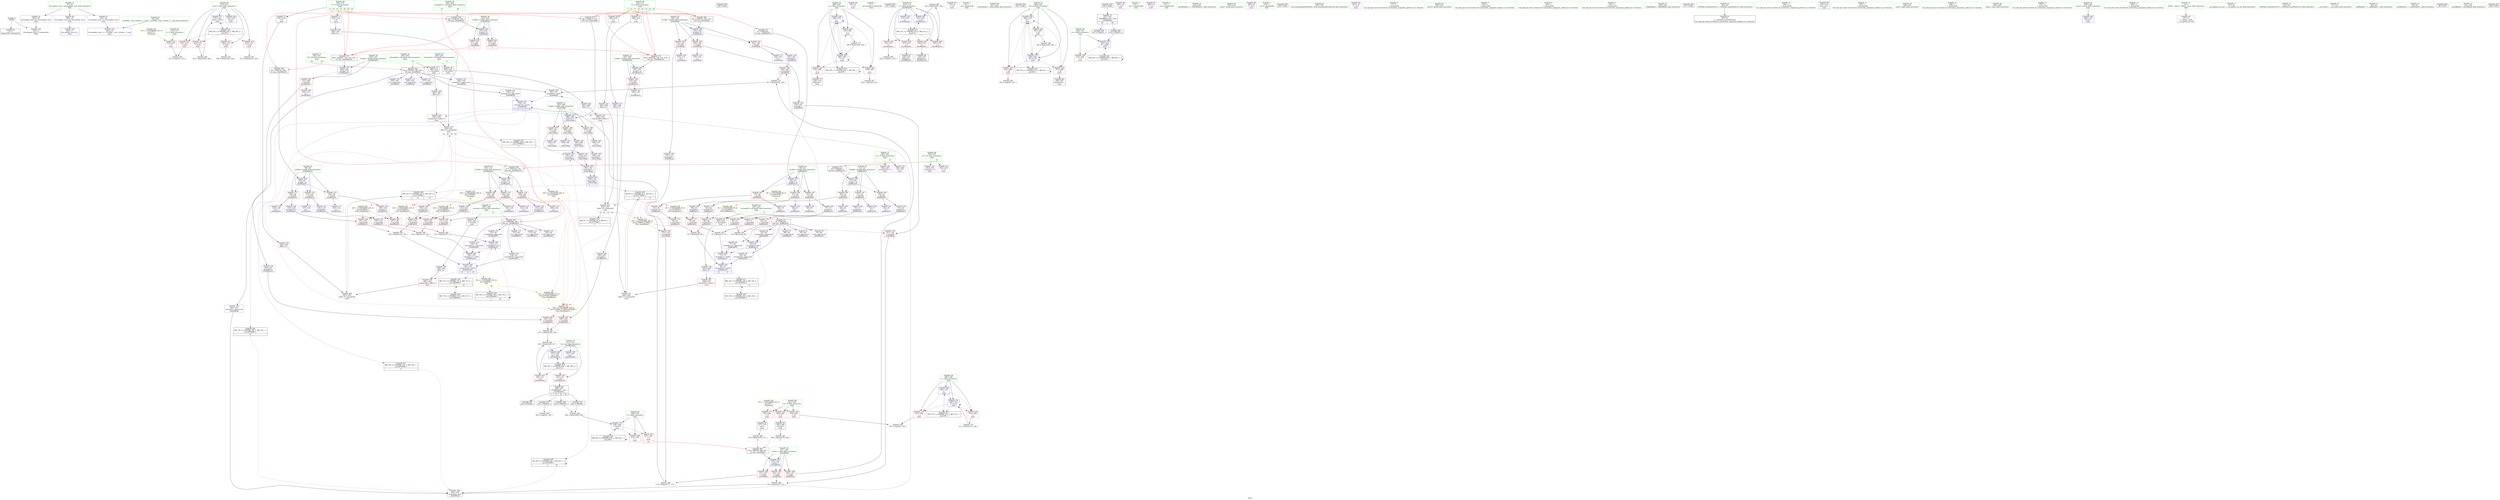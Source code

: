 digraph "SVFG" {
	label="SVFG";

	Node0x557a463024a0 [shape=record,color=grey,label="{NodeID: 0\nNullPtr}"];
	Node0x557a463024a0 -> Node0x557a463175a0[style=solid];
	Node0x557a463024a0 -> Node0x557a46323270[style=solid];
	Node0x557a463253f0 [shape=record,color=blue,label="{NodeID: 277\n272\<--421\ntests\<--inc40\nmain\n}"];
	Node0x557a463253f0 -> Node0x557a46341a50[style=dashed];
	Node0x557a463191d0 [shape=record,color=red,label="{NodeID: 194\n166\<--165\n\<--arrayidx4\n_ZmleRK2pt\n}"];
	Node0x557a463191d0 -> Node0x557a4632aa50[style=solid];
	Node0x557a463164b0 [shape=record,color=purple,label="{NodeID: 111\n113\<--95\ns3\<--agg.result\n_ZmiRK2ptS1_\n}"];
	Node0x557a46314840 [shape=record,color=green,label="{NodeID: 28\n147\<--148\nl.addr\<--l.addr_field_insensitive\n_ZmleRK2pt\n}"];
	Node0x557a46314840 -> Node0x557a4631ea40[style=solid];
	Node0x557a46314840 -> Node0x557a4631eb10[style=solid];
	Node0x557a46314840 -> Node0x557a4631ebe0[style=solid];
	Node0x557a46314840 -> Node0x557a46323b90[style=solid];
	Node0x557a46366350 [shape=record,color=black,label="{NodeID: 554\n320 = PHI()\n}"];
	Node0x557a4631f510 [shape=record,color=grey,label="{NodeID: 388\n378 = Binary(379, 377, )\n|{<s0>15}}"];
	Node0x557a4631f510:s0 -> Node0x557a463674a0[style=solid,color=red];
	Node0x557a4631a890 [shape=record,color=red,label="{NodeID: 222\n333\<--286\n\<--j\nmain\n}"];
	Node0x557a4631a890 -> Node0x557a463181d0[style=solid];
	Node0x557a4631c340 [shape=record,color=purple,label="{NodeID: 139\n173\<--172\ns8\<--\n_ZmleRK2pt\n}"];
	Node0x557a46316f20 [shape=record,color=green,label="{NodeID: 56\n298\<--299\nt\<--t_field_insensitive\nmain\n}"];
	Node0x557a46316f20 -> Node0x557a4631aca0[style=solid];
	Node0x557a46316f20 -> Node0x557a4631ad70[style=solid];
	Node0x557a46316f20 -> Node0x557a46325250[style=solid];
	Node0x557a46341a50 [shape=record,color=black,label="{NodeID: 416\nMR_53V_3 = PHI(MR_53V_4, MR_53V_2, )\npts\{273 \}\n}"];
	Node0x557a46341a50 -> Node0x557a4631a070[style=dashed];
	Node0x557a46341a50 -> Node0x557a4631a140[style=dashed];
	Node0x557a46341a50 -> Node0x557a4631a210[style=dashed];
	Node0x557a46341a50 -> Node0x557a4631a2e0[style=dashed];
	Node0x557a46341a50 -> Node0x557a463253f0[style=dashed];
	Node0x557a46323e00 [shape=record,color=blue,label="{NodeID: 250\n169\<--167\narrayidx7\<--mul5\n_ZmleRK2pt\n}"];
	Node0x557a46323e00 -> Node0x557a46323ed0[style=dashed];
	Node0x557a4631da00 [shape=record,color=red,label="{NodeID: 167\n71\<--51\n\<--B.addr\n_ZplRK2ptS1_\n}"];
	Node0x557a4631da00 -> Node0x557a46315fd0[style=solid];
	Node0x557a4631da00 -> Node0x557a463160a0[style=solid];
	Node0x557a463185e0 [shape=record,color=purple,label="{NodeID: 84\n307\<--8\n\<--.str\nmain\n}"];
	Node0x557a462fce30 [shape=record,color=green,label="{NodeID: 1\n7\<--1\n__dso_handle\<--dummyObj\nGlob }"];
	Node0x557a463192a0 [shape=record,color=red,label="{NodeID: 195\n175\<--174\n\<--arrayidx9\n_ZmleRK2pt\n}"];
	Node0x557a463192a0 -> Node0x557a4631f210[style=solid];
	Node0x557a46316580 [shape=record,color=purple,label="{NodeID: 112\n114\<--95\narrayidx4\<--agg.result\n_ZmiRK2ptS1_\n}"];
	Node0x557a46316580 -> Node0x557a46323920[style=solid];
	Node0x557a46314910 [shape=record,color=green,label="{NodeID: 29\n149\<--150\nB.addr\<--B.addr_field_insensitive\n_ZmleRK2pt\n}"];
	Node0x557a46314910 -> Node0x557a4631ecb0[style=solid];
	Node0x557a46314910 -> Node0x557a4631ed80[style=solid];
	Node0x557a46314910 -> Node0x557a46319030[style=solid];
	Node0x557a46314910 -> Node0x557a46323c60[style=solid];
	Node0x557a46366420 [shape=record,color=black,label="{NodeID: 555\n337 = PHI()\n}"];
	Node0x557a463499b0 [shape=record,color=yellow,style=double,label="{NodeID: 472\n43V_1 = ENCHI(MR_43V_0)\npts\{2750000 2770000 3050000 \}\nFun[_Z2isRK2ptS1_]}"];
	Node0x557a463499b0 -> Node0x557a46319c60[style=dashed];
	Node0x557a463499b0 -> Node0x557a46319d30[style=dashed];
	Node0x557a4631f690 [shape=record,color=grey,label="{NodeID: 389\n243 = Binary(242, 244, )\n}"];
	Node0x557a4631f690 -> Node0x557a463246f0[style=solid];
	Node0x557a4631a960 [shape=record,color=red,label="{NodeID: 223\n339\<--286\n\<--j\nmain\n}"];
	Node0x557a4631a960 -> Node0x557a4632ad50[style=solid];
	Node0x557a4631c410 [shape=record,color=purple,label="{NodeID: 140\n174\<--172\narrayidx9\<--\n_ZmleRK2pt\n}"];
	Node0x557a4631c410 -> Node0x557a463192a0[style=solid];
	Node0x557a46316ff0 [shape=record,color=green,label="{NodeID: 57\n300\<--301\nM\<--M_field_insensitive\nmain\n|{<s0>24|<s1>25}}"];
	Node0x557a46316ff0:s0 -> Node0x557a46366ec0[style=solid,color=red];
	Node0x557a46316ff0:s1 -> Node0x557a46367910[style=solid,color=red];
	Node0x557a46341f50 [shape=record,color=black,label="{NodeID: 417\nMR_57V_2 = PHI(MR_57V_4, MR_57V_1, )\npts\{285 \}\n}"];
	Node0x557a46341f50 -> Node0x557a46324a30[style=dashed];
	Node0x557a46323ed0 [shape=record,color=blue,label="{NodeID: 251\n178\<--176\narrayidx12\<--mul10\n_ZmleRK2pt\n|{<s0>15|<s1>15|<s2>17|<s3>17|<s4>24}}"];
	Node0x557a46323ed0:s0 -> Node0x557a46322f00[style=dashed,color=blue];
	Node0x557a46323ed0:s1 -> Node0x557a46344c50[style=dashed,color=blue];
	Node0x557a46323ed0:s2 -> Node0x557a46322fd0[style=dashed,color=blue];
	Node0x557a46323ed0:s3 -> Node0x557a46345150[style=dashed,color=blue];
	Node0x557a46323ed0:s4 -> Node0x557a4634f2f0[style=dashed,color=blue];
	Node0x557a4631dad0 [shape=record,color=red,label="{NodeID: 168\n83\<--51\n\<--B.addr\n_ZplRK2ptS1_\n}"];
	Node0x557a4631dad0 -> Node0x557a46316310[style=solid];
	Node0x557a4631dad0 -> Node0x557a463163e0[style=solid];
	Node0x557a463186b0 [shape=record,color=purple,label="{NodeID: 85\n319\<--8\n\<--.str\nmain\n}"];
	Node0x557a462fcc20 [shape=record,color=green,label="{NodeID: 2\n8\<--1\n.str\<--dummyObj\nGlob }"];
	Node0x557a46319370 [shape=record,color=red,label="{NodeID: 196\n188\<--185\n\<--P.addr\n_Z4zeroR2pt\n}"];
	Node0x557a46319370 -> Node0x557a4631c4e0[style=solid];
	Node0x557a46319370 -> Node0x557a4631c5b0[style=solid];
	Node0x557a46316650 [shape=record,color=purple,label="{NodeID: 113\n125\<--95\ns10\<--agg.result\n_ZmiRK2ptS1_\n}"];
	Node0x557a463149e0 [shape=record,color=green,label="{NodeID: 30\n181\<--182\n_Z4zeroR2pt\<--_Z4zeroR2pt_field_insensitive\n}"];
	Node0x557a463664f0 [shape=record,color=black,label="{NodeID: 556\n361 = PHI()\n}"];
	Node0x557a4631f810 [shape=record,color=grey,label="{NodeID: 390\n421 = Binary(420, 244, )\n}"];
	Node0x557a4631f810 -> Node0x557a463253f0[style=solid];
	Node0x557a4631aa30 [shape=record,color=red,label="{NodeID: 224\n353\<--290\n\<--j9\nmain\n}"];
	Node0x557a4631aa30 -> Node0x557a4631ff90[style=solid];
	Node0x557a4631c4e0 [shape=record,color=purple,label="{NodeID: 141\n189\<--188\ns\<--\n_Z4zeroR2pt\n}"];
	Node0x557a463170c0 [shape=record,color=green,label="{NodeID: 58\n302\<--303\nd\<--d_field_insensitive\nmain\n}"];
	Node0x557a463170c0 -> Node0x557a4631ae40[style=solid];
	Node0x557a463170c0 -> Node0x557a46325320[style=solid];
	Node0x557a46342450 [shape=record,color=black,label="{NodeID: 418\nMR_59V_2 = PHI(MR_59V_3, MR_59V_1, )\npts\{287 \}\n}"];
	Node0x557a46342450 -> Node0x557a46324b00[style=dashed];
	Node0x557a46342450 -> Node0x557a46342450[style=dashed];
	Node0x557a46323fa0 [shape=record,color=blue,label="{NodeID: 252\n185\<--184\nP.addr\<--P\n_Z4zeroR2pt\n}"];
	Node0x557a46323fa0 -> Node0x557a46319370[style=dashed];
	Node0x557a46323fa0 -> Node0x557a46319440[style=dashed];
	Node0x557a46323fa0 -> Node0x557a46319510[style=dashed];
	Node0x557a4631dba0 [shape=record,color=red,label="{NodeID: 169\n58\<--57\n\<--arrayidx\n_ZplRK2ptS1_\n}"];
	Node0x557a4631dba0 -> Node0x557a4632aed0[style=solid];
	Node0x557a46318780 [shape=record,color=purple,label="{NodeID: 86\n336\<--10\n\<--.str.1\nmain\n}"];
	Node0x557a462fcb40 [shape=record,color=green,label="{NodeID: 3\n10\<--1\n.str.1\<--dummyObj\nGlob }"];
	Node0x557a46319440 [shape=record,color=red,label="{NodeID: 197\n193\<--185\n\<--P.addr\n_Z4zeroR2pt\n}"];
	Node0x557a46319440 -> Node0x557a4631c680[style=solid];
	Node0x557a46319440 -> Node0x557a4631c750[style=solid];
	Node0x557a46316720 [shape=record,color=purple,label="{NodeID: 114\n126\<--95\narrayidx11\<--agg.result\n_ZmiRK2ptS1_\n}"];
	Node0x557a46316720 -> Node0x557a463239f0[style=solid];
	Node0x557a46314ab0 [shape=record,color=green,label="{NodeID: 31\n185\<--186\nP.addr\<--P.addr_field_insensitive\n_Z4zeroR2pt\n}"];
	Node0x557a46314ab0 -> Node0x557a46319370[style=solid];
	Node0x557a46314ab0 -> Node0x557a46319440[style=solid];
	Node0x557a46314ab0 -> Node0x557a46319510[style=solid];
	Node0x557a46314ab0 -> Node0x557a46323fa0[style=solid];
	Node0x557a463665c0 [shape=record,color=black,label="{NodeID: 557\n391 = PHI(204, )\n}"];
	Node0x557a463665c0 -> Node0x557a46320410[style=solid];
	Node0x557a4631f990 [shape=record,color=grey,label="{NodeID: 391\n413 = Binary(412, 244, )\n}"];
	Node0x557a4631ab00 [shape=record,color=red,label="{NodeID: 225\n357\<--290\n\<--j9\nmain\n}"];
	Node0x557a4631ab00 -> Node0x557a463182a0[style=solid];
	Node0x557a4631c5b0 [shape=record,color=purple,label="{NodeID: 142\n190\<--188\narrayidx\<--\n_Z4zeroR2pt\n}"];
	Node0x557a4631c5b0 -> Node0x557a46324070[style=solid];
	Node0x557a46317190 [shape=record,color=green,label="{NodeID: 59\n304\<--305\nref.tmp35\<--ref.tmp35_field_insensitive\nmain\n|{<s0>25|<s1>26}}"];
	Node0x557a46317190:s0 -> Node0x557a463677c0[style=solid,color=red];
	Node0x557a46317190:s1 -> Node0x557a46363530[style=solid,color=red];
	Node0x557a46342950 [shape=record,color=black,label="{NodeID: 419\nMR_61V_2 = PHI(MR_61V_3, MR_61V_1, )\npts\{291 \}\n}"];
	Node0x557a46342950 -> Node0x557a46324d70[style=dashed];
	Node0x557a46342950 -> Node0x557a46342950[style=dashed];
	Node0x557a46324070 [shape=record,color=blue,label="{NodeID: 253\n190\<--192\narrayidx\<--\n_Z4zeroR2pt\n}"];
	Node0x557a46324070 -> Node0x557a46324140[style=dashed];
	Node0x557a4631dc70 [shape=record,color=red,label="{NodeID: 170\n62\<--61\n\<--arrayidx2\n_ZplRK2ptS1_\n}"];
	Node0x557a4631dc70 -> Node0x557a4632aed0[style=solid];
	Node0x557a46318850 [shape=record,color=purple,label="{NodeID: 87\n360\<--10\n\<--.str.1\nmain\n}"];
	Node0x557a462fc8c0 [shape=record,color=green,label="{NodeID: 4\n12\<--1\n.str.2\<--dummyObj\nGlob }"];
	Node0x557a46319510 [shape=record,color=red,label="{NodeID: 198\n197\<--185\n\<--P.addr\n_Z4zeroR2pt\n}"];
	Node0x557a46319510 -> Node0x557a4631c820[style=solid];
	Node0x557a46319510 -> Node0x557a4631c8f0[style=solid];
	Node0x557a463167f0 [shape=record,color=purple,label="{NodeID: 115\n137\<--95\ns17\<--agg.result\n_ZmiRK2ptS1_\n}"];
	Node0x557a46314b80 [shape=record,color=green,label="{NodeID: 32\n202\<--203\n_Z2isRK2ptS1_\<--_Z2isRK2ptS1__field_insensitive\n}"];
	Node0x557a463667f0 [shape=record,color=black,label="{NodeID: 558\n397 = PHI(251, )\n}"];
	Node0x557a4631fb10 [shape=record,color=grey,label="{NodeID: 392\n239 = Binary(238, 237, )\n}"];
	Node0x557a4631fb10 -> Node0x557a46324620[style=solid];
	Node0x557a4631abd0 [shape=record,color=red,label="{NodeID: 226\n363\<--290\n\<--j9\nmain\n}"];
	Node0x557a4631abd0 -> Node0x557a4631fe10[style=solid];
	Node0x557a4631c680 [shape=record,color=purple,label="{NodeID: 143\n194\<--193\ns1\<--\n_Z4zeroR2pt\n}"];
	Node0x557a46317260 [shape=record,color=green,label="{NodeID: 60\n309\<--310\nscanf\<--scanf_field_insensitive\n}"];
	Node0x557a46342e50 [shape=record,color=black,label="{NodeID: 420\nMR_63V_2 = PHI(MR_63V_3, MR_63V_1, )\npts\{299 \}\n}"];
	Node0x557a46342e50 -> Node0x557a46325250[style=dashed];
	Node0x557a46342e50 -> Node0x557a46342e50[style=dashed];
	Node0x557a46324140 [shape=record,color=blue,label="{NodeID: 254\n195\<--192\narrayidx2\<--\n_Z4zeroR2pt\n}"];
	Node0x557a46324140 -> Node0x557a46324210[style=dashed];
	Node0x557a4631dd40 [shape=record,color=red,label="{NodeID: 171\n70\<--69\n\<--arrayidx6\n_ZplRK2ptS1_\n}"];
	Node0x557a4631dd40 -> Node0x557a4632b050[style=solid];
	Node0x557a46318920 [shape=record,color=purple,label="{NodeID: 88\n398\<--12\n\<--.str.2\nmain\n}"];
	Node0x557a462fc950 [shape=record,color=green,label="{NodeID: 5\n14\<--1\n.str.3\<--dummyObj\nGlob }"];
	Node0x557a463195e0 [shape=record,color=red,label="{NodeID: 199\n225\<--207\n\<--A.addr\n_Z2isRK2ptS1_\n}"];
	Node0x557a463195e0 -> Node0x557a4631c9c0[style=solid];
	Node0x557a463195e0 -> Node0x557a4631ca90[style=solid];
	Node0x557a4631b090 [shape=record,color=purple,label="{NodeID: 116\n138\<--95\narrayidx18\<--agg.result\n_ZmiRK2ptS1_\n}"];
	Node0x557a4631b090 -> Node0x557a46323ac0[style=solid];
	Node0x557a46314c50 [shape=record,color=green,label="{NodeID: 33\n207\<--208\nA.addr\<--A.addr_field_insensitive\n_Z2isRK2ptS1_\n}"];
	Node0x557a46314c50 -> Node0x557a463195e0[style=solid];
	Node0x557a46314c50 -> Node0x557a463242e0[style=solid];
	Node0x557a46366930 [shape=record,color=black,label="{NodeID: 559\n399 = PHI()\n}"];
	Node0x557a4631fc90 [shape=record,color=grey,label="{NodeID: 393\n237 = Binary(230, 236, )\n}"];
	Node0x557a4631fc90 -> Node0x557a4631fb10[style=solid];
	Node0x557a4631aca0 [shape=record,color=red,label="{NodeID: 227\n407\<--298\n\<--t\nmain\n|{<s0>24}}"];
	Node0x557a4631aca0:s0 -> Node0x557a463674a0[style=solid,color=red];
	Node0x557a4631c750 [shape=record,color=purple,label="{NodeID: 144\n195\<--193\narrayidx2\<--\n_Z4zeroR2pt\n}"];
	Node0x557a4631c750 -> Node0x557a46324140[style=solid];
	Node0x557a46317330 [shape=record,color=green,label="{NodeID: 61\n349\<--350\nllvm.memcpy.p0i8.p0i8.i64\<--llvm.memcpy.p0i8.p0i8.i64_field_insensitive\n}"];
	Node0x557a46343350 [shape=record,color=black,label="{NodeID: 421\nMR_65V_2 = PHI(MR_65V_3, MR_65V_1, )\npts\{303 \}\n}"];
	Node0x557a46343350 -> Node0x557a46325320[style=dashed];
	Node0x557a46343350 -> Node0x557a46343350[style=dashed];
	Node0x557a46324210 [shape=record,color=blue,label="{NodeID: 255\n199\<--192\narrayidx4\<--\n_Z4zeroR2pt\n|{<s0>6|<s1>7}}"];
	Node0x557a46324210:s0 -> Node0x557a4633f660[style=dashed,color=blue];
	Node0x557a46324210:s1 -> Node0x557a4633f750[style=dashed,color=blue];
	Node0x557a4631de10 [shape=record,color=red,label="{NodeID: 172\n74\<--73\n\<--arrayidx8\n_ZplRK2ptS1_\n}"];
	Node0x557a4631de10 -> Node0x557a4632b050[style=solid];
	Node0x557a463189f0 [shape=record,color=purple,label="{NodeID: 89\n416\<--14\n\<--.str.3\nmain\n}"];
	Node0x557a462fc9e0 [shape=record,color=green,label="{NodeID: 6\n17\<--1\n\<--dummyObj\nCan only get source location for instruction, argument, global var or function.}"];
	Node0x557a463196b0 [shape=record,color=red,label="{NodeID: 200\n231\<--209\n\<--B.addr\n_Z2isRK2ptS1_\n}"];
	Node0x557a463196b0 -> Node0x557a4631cb60[style=solid];
	Node0x557a463196b0 -> Node0x557a4631cc30[style=solid];
	Node0x557a4631b160 [shape=record,color=purple,label="{NodeID: 117\n105\<--104\ns\<--\n_ZmiRK2ptS1_\n}"];
	Node0x557a46314d20 [shape=record,color=green,label="{NodeID: 34\n209\<--210\nB.addr\<--B.addr_field_insensitive\n_Z2isRK2ptS1_\n}"];
	Node0x557a46314d20 -> Node0x557a463196b0[style=solid];
	Node0x557a46314d20 -> Node0x557a463243b0[style=solid];
	Node0x557a46366a00 [shape=record,color=black,label="{NodeID: 560\n403 = PHI(204, )\n}"];
	Node0x557a46366a00 -> Node0x557a4631ef10[style=solid];
	Node0x557a4631fe10 [shape=record,color=grey,label="{NodeID: 394\n364 = Binary(363, 244, )\n}"];
	Node0x557a4631fe10 -> Node0x557a46324e40[style=solid];
	Node0x557a4631ad70 [shape=record,color=red,label="{NodeID: 228\n415\<--298\n\<--t\nmain\n}"];
	Node0x557a4631c820 [shape=record,color=purple,label="{NodeID: 145\n198\<--197\ns3\<--\n_Z4zeroR2pt\n}"];
	Node0x557a46317400 [shape=record,color=green,label="{NodeID: 62\n400\<--401\nprintf\<--printf_field_insensitive\n}"];
	Node0x557a46343850 [shape=record,color=black,label="{NodeID: 422\nMR_16V_2 = PHI(MR_16V_6, MR_16V_1, )\npts\{2750000 \}\n|{<s0>6}}"];
	Node0x557a46343850:s0 -> Node0x557a46324070[style=dashed,color=red];
	Node0x557a463242e0 [shape=record,color=blue,label="{NodeID: 256\n207\<--205\nA.addr\<--A\n_Z2isRK2ptS1_\n}"];
	Node0x557a463242e0 -> Node0x557a463195e0[style=dashed];
	Node0x557a4631dee0 [shape=record,color=red,label="{NodeID: 173\n82\<--81\n\<--arrayidx13\n_ZplRK2ptS1_\n}"];
	Node0x557a4631dee0 -> Node0x557a4632b350[style=solid];
	Node0x557a46318ac0 [shape=record,color=purple,label="{NodeID: 90\n440\<--16\nllvm.global_ctors_0\<--llvm.global_ctors\nGlob }"];
	Node0x557a46318ac0 -> Node0x557a463230a0[style=solid];
	Node0x557a462fcf20 [shape=record,color=green,label="{NodeID: 7\n192\<--1\n\<--dummyObj\nCan only get source location for instruction, argument, global var or function.}"];
	Node0x557a46347c40 [shape=record,color=yellow,style=double,label="{NodeID: 450\n47V_1 = ENCHI(MR_47V_0)\npts\{2750000 3050000 \}\nFun[_Z3lgtRK2pt]|{<s0>3}}"];
	Node0x557a46347c40:s0 -> Node0x557a463499b0[style=dashed,color=red];
	Node0x557a46319780 [shape=record,color=red,label="{NodeID: 201\n238\<--211\n\<--tot\n_Z2isRK2ptS1_\n}"];
	Node0x557a46319780 -> Node0x557a4631fb10[style=solid];
	Node0x557a4631b230 [shape=record,color=purple,label="{NodeID: 118\n106\<--104\narrayidx\<--\n_ZmiRK2ptS1_\n}"];
	Node0x557a4631b230 -> Node0x557a4631e560[style=solid];
	Node0x557a46314df0 [shape=record,color=green,label="{NodeID: 35\n211\<--212\ntot\<--tot_field_insensitive\n_Z2isRK2ptS1_\n}"];
	Node0x557a46314df0 -> Node0x557a46319780[style=solid];
	Node0x557a46314df0 -> Node0x557a46319850[style=solid];
	Node0x557a46314df0 -> Node0x557a46324480[style=solid];
	Node0x557a46314df0 -> Node0x557a46324620[style=solid];
	Node0x557a46366b70 [shape=record,color=black,label="{NodeID: 561\n404 = PHI(204, )\n}"];
	Node0x557a46366b70 -> Node0x557a4631ef10[style=solid];
	Node0x557a4631ff90 [shape=record,color=grey,label="{NodeID: 395\n354 = cmp(353, 223, )\n}"];
	Node0x557a4631ae40 [shape=record,color=red,label="{NodeID: 229\n414\<--302\n\<--d\nmain\n}"];
	Node0x557a4631c8f0 [shape=record,color=purple,label="{NodeID: 146\n199\<--197\narrayidx4\<--\n_Z4zeroR2pt\n}"];
	Node0x557a4631c8f0 -> Node0x557a46324210[style=solid];
	Node0x557a463174d0 [shape=record,color=green,label="{NodeID: 63\n18\<--436\n_GLOBAL__sub_I_Onufry_1_1.cpp\<--_GLOBAL__sub_I_Onufry_1_1.cpp_field_insensitive\n}"];
	Node0x557a463174d0 -> Node0x557a46323170[style=solid];
	Node0x557a46343d50 [shape=record,color=black,label="{NodeID: 423\nMR_6V_2 = PHI(MR_6V_6, MR_6V_1, )\npts\{2770000 \}\n|{<s0>7}}"];
	Node0x557a46343d50:s0 -> Node0x557a46324070[style=dashed,color=red];
	Node0x557a463243b0 [shape=record,color=blue,label="{NodeID: 257\n209\<--206\nB.addr\<--B\n_Z2isRK2ptS1_\n}"];
	Node0x557a463243b0 -> Node0x557a463196b0[style=dashed];
	Node0x557a4631dfb0 [shape=record,color=red,label="{NodeID: 174\n86\<--85\n\<--arrayidx15\n_ZplRK2ptS1_\n}"];
	Node0x557a4631dfb0 -> Node0x557a4632b350[style=solid];
	Node0x557a46318bc0 [shape=record,color=purple,label="{NodeID: 91\n441\<--16\nllvm.global_ctors_1\<--llvm.global_ctors\nGlob }"];
	Node0x557a46318bc0 -> Node0x557a46323170[style=solid];
	Node0x557a462fcfb0 [shape=record,color=green,label="{NodeID: 8\n219\<--1\n\<--dummyObj\nCan only get source location for instruction, argument, global var or function.}"];
	Node0x557a46319850 [shape=record,color=red,label="{NodeID: 202\n247\<--211\n\<--tot\n_Z2isRK2ptS1_\n}"];
	Node0x557a46319850 -> Node0x557a463179b0[style=solid];
	Node0x557a4631b300 [shape=record,color=purple,label="{NodeID: 119\n109\<--108\ns1\<--\n_ZmiRK2ptS1_\n}"];
	Node0x557a46314ec0 [shape=record,color=green,label="{NodeID: 36\n213\<--214\ni\<--i_field_insensitive\n_Z2isRK2ptS1_\n}"];
	Node0x557a46314ec0 -> Node0x557a46319920[style=solid];
	Node0x557a46314ec0 -> Node0x557a463199f0[style=solid];
	Node0x557a46314ec0 -> Node0x557a46319ac0[style=solid];
	Node0x557a46314ec0 -> Node0x557a46319b90[style=solid];
	Node0x557a46314ec0 -> Node0x557a46324550[style=solid];
	Node0x557a46314ec0 -> Node0x557a463246f0[style=solid];
	Node0x557a46366cb0 [shape=record,color=black,label="{NodeID: 562\n410 = PHI(251, )\n}"];
	Node0x557a46366cb0 -> Node0x557a46325320[style=solid];
	Node0x557a46320110 [shape=record,color=grey,label="{NodeID: 396\n325 = cmp(323, 324, )\n}"];
	Node0x557a4631af10 [shape=record,color=red,label="{NodeID: 230\n445\<--444\ndummyVal\<--offset_0\nmain\n}"];
	Node0x557a4631af10 -> Node0x557a46324ca0[style=solid];
	Node0x557a4631c9c0 [shape=record,color=purple,label="{NodeID: 147\n226\<--225\ns\<--\n_Z2isRK2ptS1_\n}"];
	Node0x557a463175a0 [shape=record,color=black,label="{NodeID: 64\n2\<--3\ndummyVal\<--dummyVal\n}"];
	Node0x557a46344250 [shape=record,color=black,label="{NodeID: 424\nMR_71V_2 = PHI(MR_71V_3, MR_71V_1, )\npts\{2890000 \}\n}"];
	Node0x557a46344250 -> Node0x557a4633fc50[style=dashed];
	Node0x557a46324480 [shape=record,color=blue,label="{NodeID: 258\n211\<--192\ntot\<--\n_Z2isRK2ptS1_\n}"];
	Node0x557a46324480 -> Node0x557a46341050[style=dashed];
	Node0x557a4631e080 [shape=record,color=red,label="{NodeID: 175\n104\<--98\n\<--A.addr\n_ZmiRK2ptS1_\n}"];
	Node0x557a4631e080 -> Node0x557a4631b160[style=solid];
	Node0x557a4631e080 -> Node0x557a4631b230[style=solid];
	Node0x557a46318cc0 [shape=record,color=purple,label="{NodeID: 92\n442\<--16\nllvm.global_ctors_2\<--llvm.global_ctors\nGlob }"];
	Node0x557a46318cc0 -> Node0x557a46323270[style=solid];
	Node0x557a462fd040 [shape=record,color=green,label="{NodeID: 9\n223\<--1\n\<--dummyObj\nCan only get source location for instruction, argument, global var or function.}"];
	Node0x557a46319920 [shape=record,color=red,label="{NodeID: 203\n221\<--213\n\<--i\n_Z2isRK2ptS1_\n}"];
	Node0x557a46319920 -> Node0x557a46320590[style=solid];
	Node0x557a4631b3d0 [shape=record,color=purple,label="{NodeID: 120\n110\<--108\narrayidx2\<--\n_ZmiRK2ptS1_\n}"];
	Node0x557a4631b3d0 -> Node0x557a4631e630[style=solid];
	Node0x557a46314f90 [shape=record,color=green,label="{NodeID: 37\n249\<--250\n_Z3lgtRK2pt\<--_Z3lgtRK2pt_field_insensitive\n}"];
	Node0x557a46366df0 [shape=record,color=black,label="{NodeID: 563\n417 = PHI()\n}"];
	Node0x557a46320290 [shape=record,color=grey,label="{NodeID: 397\n330 = cmp(329, 223, )\n}"];
	Node0x557a46322e70 [shape=record,color=red,label="{NodeID: 231\n448\<--447\ndummyVal\<--offset_0\nmain\n}"];
	Node0x557a46322e70 -> Node0x557a46324f10[style=solid];
	Node0x557a4631ca90 [shape=record,color=purple,label="{NodeID: 148\n229\<--225\narrayidx\<--\n_Z2isRK2ptS1_\n}"];
	Node0x557a4631ca90 -> Node0x557a46319c60[style=solid];
	Node0x557a46317670 [shape=record,color=black,label="{NodeID: 65\n29\<--30\n\<--_ZNSt8ios_base4InitD1Ev\nCan only get source location for instruction, argument, global var or function.}"];
	Node0x557a46344750 [shape=record,color=black,label="{NodeID: 425\nMR_10V_2 = PHI(MR_10V_3, MR_10V_1, )\npts\{2930000 \}\n}"];
	Node0x557a46344750 -> Node0x557a46340150[style=dashed];
	Node0x557a46324550 [shape=record,color=blue,label="{NodeID: 259\n213\<--219\ni\<--\n_Z2isRK2ptS1_\n}"];
	Node0x557a46324550 -> Node0x557a46341550[style=dashed];
	Node0x557a4631e150 [shape=record,color=red,label="{NodeID: 176\n116\<--98\n\<--A.addr\n_ZmiRK2ptS1_\n}"];
	Node0x557a4631e150 -> Node0x557a4631b4a0[style=solid];
	Node0x557a4631e150 -> Node0x557a4631b570[style=solid];
	Node0x557a46318dc0 [shape=record,color=purple,label="{NodeID: 93\n64\<--46\ns3\<--agg.result\n_ZplRK2ptS1_\n}"];
	Node0x557a462fd0d0 [shape=record,color=green,label="{NodeID: 10\n244\<--1\n\<--dummyObj\nCan only get source location for instruction, argument, global var or function.}"];
	Node0x557a46347f40 [shape=record,color=yellow,style=double,label="{NodeID: 453\n28V_1 = ENCHI(MR_28V_0)\npts\{2750000 2770000 \}\nFun[_ZmleRK2pt]}"];
	Node0x557a46347f40 -> Node0x557a46319100[style=dashed];
	Node0x557a46347f40 -> Node0x557a463191d0[style=dashed];
	Node0x557a46347f40 -> Node0x557a463192a0[style=dashed];
	Node0x557a463199f0 [shape=record,color=red,label="{NodeID: 204\n227\<--213\n\<--i\n_Z2isRK2ptS1_\n}"];
	Node0x557a463199f0 -> Node0x557a46317810[style=solid];
	Node0x557a4631b4a0 [shape=record,color=purple,label="{NodeID: 121\n117\<--116\ns5\<--\n_ZmiRK2ptS1_\n}"];
	Node0x557a46315060 [shape=record,color=green,label="{NodeID: 38\n253\<--254\nA.addr\<--A.addr_field_insensitive\n_Z3lgtRK2pt\n}"];
	Node0x557a46315060 -> Node0x557a46319e00[style=solid];
	Node0x557a46315060 -> Node0x557a46319ed0[style=solid];
	Node0x557a46315060 -> Node0x557a463247c0[style=solid];
	Node0x557a46366ec0 [shape=record,color=black,label="{NodeID: 564\n144 = PHI(294, 296, 300, )\n0th arg _ZmleRK2pt }"];
	Node0x557a46366ec0 -> Node0x557a4631bb20[style=solid];
	Node0x557a46366ec0 -> Node0x557a4631bbf0[style=solid];
	Node0x557a46366ec0 -> Node0x557a4631bcc0[style=solid];
	Node0x557a46366ec0 -> Node0x557a4631bd90[style=solid];
	Node0x557a46366ec0 -> Node0x557a4631be60[style=solid];
	Node0x557a46366ec0 -> Node0x557a4631bf30[style=solid];
	Node0x557a46320410 [shape=record,color=grey,label="{NodeID: 398\n392 = cmp(391, 393, )\n}"];
	Node0x557a46322f00 [shape=record,color=red,label="{NodeID: 232\n451\<--450\ndummyVal\<--offset_0\nmain\n}"];
	Node0x557a46322f00 -> Node0x557a463250b0[style=solid];
	Node0x557a4631cb60 [shape=record,color=purple,label="{NodeID: 149\n232\<--231\ns1\<--\n_Z2isRK2ptS1_\n}"];
	Node0x557a46317740 [shape=record,color=black,label="{NodeID: 66\n267\<--219\nmain_ret\<--\nmain\n}"];
	Node0x557a46344c50 [shape=record,color=black,label="{NodeID: 426\nMR_74V_2 = PHI(MR_74V_3, MR_74V_1, )\npts\{2950000 \}\n|{<s0>15}}"];
	Node0x557a46344c50:s0 -> Node0x557a46323d30[style=dashed,color=red];
	Node0x557a46324620 [shape=record,color=blue,label="{NodeID: 260\n211\<--239\ntot\<--add\n_Z2isRK2ptS1_\n}"];
	Node0x557a46324620 -> Node0x557a46341050[style=dashed];
	Node0x557a4631e220 [shape=record,color=red,label="{NodeID: 177\n128\<--98\n\<--A.addr\n_ZmiRK2ptS1_\n}"];
	Node0x557a4631e220 -> Node0x557a4631b7e0[style=solid];
	Node0x557a4631e220 -> Node0x557a4631b8b0[style=solid];
	Node0x557a46318e90 [shape=record,color=purple,label="{NodeID: 94\n65\<--46\narrayidx4\<--agg.result\n_ZplRK2ptS1_\n}"];
	Node0x557a46318e90 -> Node0x557a46323510[style=solid];
	Node0x557a46313cb0 [shape=record,color=green,label="{NodeID: 11\n347\<--1\n\<--dummyObj\nCan only get source location for instruction, argument, global var or function.}"];
	Node0x557a46319ac0 [shape=record,color=red,label="{NodeID: 205\n233\<--213\n\<--i\n_Z2isRK2ptS1_\n}"];
	Node0x557a46319ac0 -> Node0x557a463178e0[style=solid];
	Node0x557a4631b570 [shape=record,color=purple,label="{NodeID: 122\n118\<--116\narrayidx6\<--\n_ZmiRK2ptS1_\n}"];
	Node0x557a4631b570 -> Node0x557a4631e700[style=solid];
	Node0x557a46315130 [shape=record,color=green,label="{NodeID: 39\n260\<--261\nsqrtl\<--sqrtl_field_insensitive\n}"];
	Node0x557a463674a0 [shape=record,color=black,label="{NodeID: 565\n145 = PHI(378, 386, 407, )\n1st arg _ZmleRK2pt }"];
	Node0x557a463674a0 -> Node0x557a46323b90[style=solid];
	Node0x557a46320590 [shape=record,color=grey,label="{NodeID: 399\n222 = cmp(221, 223, )\n}"];
	Node0x557a46322fd0 [shape=record,color=red,label="{NodeID: 233\n454\<--453\ndummyVal\<--offset_0\nmain\n}"];
	Node0x557a46322fd0 -> Node0x557a46325180[style=solid];
	Node0x557a4631cc30 [shape=record,color=purple,label="{NodeID: 150\n235\<--231\narrayidx3\<--\n_Z2isRK2ptS1_\n}"];
	Node0x557a4631cc30 -> Node0x557a46319d30[style=solid];
	Node0x557a46317810 [shape=record,color=black,label="{NodeID: 67\n228\<--227\nidxprom\<--\n_Z2isRK2ptS1_\n}"];
	Node0x557a46345150 [shape=record,color=black,label="{NodeID: 427\nMR_76V_2 = PHI(MR_76V_3, MR_76V_1, )\npts\{2970000 \}\n|{<s0>17}}"];
	Node0x557a46345150:s0 -> Node0x557a46323d30[style=dashed,color=red];
	Node0x557a463246f0 [shape=record,color=blue,label="{NodeID: 261\n213\<--243\ni\<--inc\n_Z2isRK2ptS1_\n}"];
	Node0x557a463246f0 -> Node0x557a46341550[style=dashed];
	Node0x557a4631e2f0 [shape=record,color=red,label="{NodeID: 178\n108\<--100\n\<--B.addr\n_ZmiRK2ptS1_\n}"];
	Node0x557a4631e2f0 -> Node0x557a4631b300[style=solid];
	Node0x557a4631e2f0 -> Node0x557a4631b3d0[style=solid];
	Node0x557a46318f60 [shape=record,color=purple,label="{NodeID: 95\n76\<--46\ns10\<--agg.result\n_ZplRK2ptS1_\n}"];
	Node0x557a46313d40 [shape=record,color=green,label="{NodeID: 12\n348\<--1\n\<--dummyObj\nCan only get source location for instruction, argument, global var or function.}"];
	Node0x557a46319b90 [shape=record,color=red,label="{NodeID: 206\n242\<--213\n\<--i\n_Z2isRK2ptS1_\n}"];
	Node0x557a46319b90 -> Node0x557a4631f690[style=solid];
	Node0x557a4631b640 [shape=record,color=purple,label="{NodeID: 123\n121\<--120\ns7\<--\n_ZmiRK2ptS1_\n}"];
	Node0x557a46315200 [shape=record,color=green,label="{NodeID: 40\n265\<--266\nmain\<--main_field_insensitive\n}"];
	Node0x557a46367630 [shape=record,color=black,label="{NodeID: 566\n146 = PHI(274, 276, 276, )\n2nd arg _ZmleRK2pt }"];
	Node0x557a46367630 -> Node0x557a46323c60[style=solid];
	Node0x557a46320710 [shape=record,color=grey,label="{NodeID: 400\n315 = cmp(313, 314, )\n}"];
	Node0x557a463230a0 [shape=record,color=blue,label="{NodeID: 234\n440\<--17\nllvm.global_ctors_0\<--\nGlob }"];
	Node0x557a4631cd00 [shape=record,color=purple,label="{NodeID: 151\n332\<--278\ns\<--cF\nmain\n}"];
	Node0x557a463178e0 [shape=record,color=black,label="{NodeID: 68\n234\<--233\nidxprom2\<--\n_Z2isRK2ptS1_\n}"];
	Node0x557a46345650 [shape=record,color=black,label="{NodeID: 428\nMR_20V_2 = PHI(MR_20V_3, MR_20V_1, )\npts\{3010000 \}\n|{|<s1>24}}"];
	Node0x557a46345650 -> Node0x557a46345650[style=dashed];
	Node0x557a46345650:s1 -> Node0x557a46323d30[style=dashed,color=red];
	Node0x557a463247c0 [shape=record,color=blue,label="{NodeID: 262\n253\<--252\nA.addr\<--A\n_Z3lgtRK2pt\n}"];
	Node0x557a463247c0 -> Node0x557a46319e00[style=dashed];
	Node0x557a463247c0 -> Node0x557a46319ed0[style=dashed];
	Node0x557a4631e3c0 [shape=record,color=red,label="{NodeID: 179\n120\<--100\n\<--B.addr\n_ZmiRK2ptS1_\n}"];
	Node0x557a4631e3c0 -> Node0x557a4631b640[style=solid];
	Node0x557a4631e3c0 -> Node0x557a4631b710[style=solid];
	Node0x557a46315880 [shape=record,color=purple,label="{NodeID: 96\n77\<--46\narrayidx11\<--agg.result\n_ZplRK2ptS1_\n}"];
	Node0x557a46315880 -> Node0x557a463235e0[style=solid];
	Node0x557a46313dd0 [shape=record,color=green,label="{NodeID: 13\n379\<--1\n\<--dummyObj\nCan only get source location for instruction, argument, global var or function.}"];
	Node0x557a46319c60 [shape=record,color=red,label="{NodeID: 207\n230\<--229\n\<--arrayidx\n_Z2isRK2ptS1_\n}"];
	Node0x557a46319c60 -> Node0x557a4631fc90[style=solid];
	Node0x557a4631b710 [shape=record,color=purple,label="{NodeID: 124\n122\<--120\narrayidx8\<--\n_ZmiRK2ptS1_\n}"];
	Node0x557a4631b710 -> Node0x557a4631e7d0[style=solid];
	Node0x557a463152d0 [shape=record,color=green,label="{NodeID: 41\n268\<--269\nretval\<--retval_field_insensitive\nmain\n}"];
	Node0x557a463152d0 -> Node0x557a46324890[style=solid];
	Node0x557a463677c0 [shape=record,color=black,label="{NodeID: 567\n95 = PHI(288, 304, )\n0th arg _ZmiRK2ptS1_ }"];
	Node0x557a463677c0 -> Node0x557a463164b0[style=solid];
	Node0x557a463677c0 -> Node0x557a46316580[style=solid];
	Node0x557a463677c0 -> Node0x557a46316650[style=solid];
	Node0x557a463677c0 -> Node0x557a46316720[style=solid];
	Node0x557a463677c0 -> Node0x557a463167f0[style=solid];
	Node0x557a463677c0 -> Node0x557a4631b090[style=solid];
	Node0x557a46323170 [shape=record,color=blue,label="{NodeID: 235\n441\<--18\nllvm.global_ctors_1\<--_GLOBAL__sub_I_Onufry_1_1.cpp\nGlob }"];
	Node0x557a4631cdd0 [shape=record,color=purple,label="{NodeID: 152\n335\<--278\narrayidx\<--cF\nmain\n}"];
	Node0x557a463179b0 [shape=record,color=black,label="{NodeID: 69\n204\<--247\n_Z2isRK2ptS1__ret\<--\n_Z2isRK2ptS1_\n|{<s0>3|<s1>19|<s2>22|<s3>23}}"];
	Node0x557a463179b0:s0 -> Node0x557a46365f80[style=solid,color=blue];
	Node0x557a463179b0:s1 -> Node0x557a463665c0[style=solid,color=blue];
	Node0x557a463179b0:s2 -> Node0x557a46366a00[style=solid,color=blue];
	Node0x557a463179b0:s3 -> Node0x557a46366b70[style=solid,color=blue];
	Node0x557a46345b50 [shape=record,color=black,label="{NodeID: 429\nMR_79V_2 = PHI(MR_79V_3, MR_79V_1, )\npts\{3050000 \}\n|{|<s1>25}}"];
	Node0x557a46345b50 -> Node0x557a46345b50[style=dashed];
	Node0x557a46345b50:s1 -> Node0x557a46323920[style=dashed,color=red];
	Node0x557a46324890 [shape=record,color=blue,label="{NodeID: 263\n268\<--219\nretval\<--\nmain\n}"];
	Node0x557a4631e490 [shape=record,color=red,label="{NodeID: 180\n132\<--100\n\<--B.addr\n_ZmiRK2ptS1_\n}"];
	Node0x557a4631e490 -> Node0x557a4631b980[style=solid];
	Node0x557a4631e490 -> Node0x557a4631ba50[style=solid];
	Node0x557a46315950 [shape=record,color=purple,label="{NodeID: 97\n88\<--46\ns17\<--agg.result\n_ZplRK2ptS1_\n}"];
	Node0x557a46313e60 [shape=record,color=green,label="{NodeID: 14\n393\<--1\n\<--dummyObj\nCan only get source location for instruction, argument, global var or function.}"];
	Node0x557a4633ef60 [shape=record,color=yellow,style=double,label="{NodeID: 457\n16V_1 = ENCHI(MR_16V_0)\npts\{2750000 \}\nFun[_ZmiRK2ptS1_]}"];
	Node0x557a4633ef60 -> Node0x557a4631e560[style=dashed];
	Node0x557a4633ef60 -> Node0x557a4631e630[style=dashed];
	Node0x557a4633ef60 -> Node0x557a4631e700[style=dashed];
	Node0x557a4633ef60 -> Node0x557a4631e7d0[style=dashed];
	Node0x557a4633ef60 -> Node0x557a4631e8a0[style=dashed];
	Node0x557a4633ef60 -> Node0x557a4631e970[style=dashed];
	Node0x557a4632a8d0 [shape=record,color=grey,label="{NodeID: 374\n373 = Binary(372, 244, )\n}"];
	Node0x557a4632a8d0 -> Node0x557a46324fe0[style=solid];
	Node0x557a46319d30 [shape=record,color=red,label="{NodeID: 208\n236\<--235\n\<--arrayidx3\n_Z2isRK2ptS1_\n}"];
	Node0x557a46319d30 -> Node0x557a4631fc90[style=solid];
	Node0x557a4631b7e0 [shape=record,color=purple,label="{NodeID: 125\n129\<--128\ns12\<--\n_ZmiRK2ptS1_\n}"];
	Node0x557a463153a0 [shape=record,color=green,label="{NodeID: 42\n270\<--271\nT\<--T_field_insensitive\nmain\n}"];
	Node0x557a463153a0 -> Node0x557a46319fa0[style=solid];
	Node0x557a46367910 [shape=record,color=black,label="{NodeID: 568\n96 = PHI(274, 300, )\n1st arg _ZmiRK2ptS1_ }"];
	Node0x557a46367910 -> Node0x557a46323780[style=solid];
	Node0x557a46323270 [shape=record,color=blue, style = dotted,label="{NodeID: 236\n442\<--3\nllvm.global_ctors_2\<--dummyVal\nGlob }"];
	Node0x557a4631cea0 [shape=record,color=purple,label="{NodeID: 153\n356\<--280\ns13\<--cV\nmain\n}"];
	Node0x557a46317a80 [shape=record,color=black,label="{NodeID: 70\n251\<--259\n_Z3lgtRK2pt_ret\<--call1\n_Z3lgtRK2pt\n|{<s0>20|<s1>26}}"];
	Node0x557a46317a80:s0 -> Node0x557a463667f0[style=solid,color=blue];
	Node0x557a46317a80:s1 -> Node0x557a46366cb0[style=solid,color=blue];
	Node0x557a46324960 [shape=record,color=blue,label="{NodeID: 264\n272\<--219\ntests\<--\nmain\n}"];
	Node0x557a46324960 -> Node0x557a46341a50[style=dashed];
	Node0x557a4631e560 [shape=record,color=red,label="{NodeID: 181\n107\<--106\n\<--arrayidx\n_ZmiRK2ptS1_\n}"];
	Node0x557a4631e560 -> Node0x557a4632b4d0[style=solid];
	Node0x557a46315a20 [shape=record,color=purple,label="{NodeID: 98\n89\<--46\narrayidx18\<--agg.result\n_ZplRK2ptS1_\n}"];
	Node0x557a46315a20 -> Node0x557a463236b0[style=solid];
	Node0x557a46313ef0 [shape=record,color=green,label="{NodeID: 15\n4\<--6\n_ZStL8__ioinit\<--_ZStL8__ioinit_field_insensitive\nGlob }"];
	Node0x557a46313ef0 -> Node0x557a46318510[style=solid];
	Node0x557a4633f040 [shape=record,color=yellow,style=double,label="{NodeID: 458\n18V_1 = ENCHI(MR_18V_0)\npts\{2790000 \}\nFun[_ZmiRK2ptS1_]}"];
	Node0x557a4633f040 -> Node0x557a4631e630[style=dashed];
	Node0x557a4633f040 -> Node0x557a4631e7d0[style=dashed];
	Node0x557a4633f040 -> Node0x557a4631e970[style=dashed];
	Node0x557a4632aa50 [shape=record,color=grey,label="{NodeID: 375\n167 = Binary(162, 166, )\n}"];
	Node0x557a4632aa50 -> Node0x557a46323e00[style=solid];
	Node0x557a46319e00 [shape=record,color=red,label="{NodeID: 209\n256\<--253\n\<--A.addr\n_Z3lgtRK2pt\n|{<s0>3}}"];
	Node0x557a46319e00:s0 -> Node0x557a46368060[style=solid,color=red];
	Node0x557a4631b8b0 [shape=record,color=purple,label="{NodeID: 126\n130\<--128\narrayidx13\<--\n_ZmiRK2ptS1_\n}"];
	Node0x557a4631b8b0 -> Node0x557a4631e8a0[style=solid];
	Node0x557a46315470 [shape=record,color=green,label="{NodeID: 43\n272\<--273\ntests\<--tests_field_insensitive\nmain\n}"];
	Node0x557a46315470 -> Node0x557a4631a070[style=solid];
	Node0x557a46315470 -> Node0x557a4631a140[style=solid];
	Node0x557a46315470 -> Node0x557a4631a210[style=solid];
	Node0x557a46315470 -> Node0x557a4631a2e0[style=solid];
	Node0x557a46315470 -> Node0x557a46324960[style=solid];
	Node0x557a46315470 -> Node0x557a463253f0[style=solid];
	Node0x557a46367a60 [shape=record,color=black,label="{NodeID: 569\n97 = PHI(278, 274, )\n2nd arg _ZmiRK2ptS1_ }"];
	Node0x557a46367a60 -> Node0x557a46323850[style=solid];
	Node0x557a46323370 [shape=record,color=blue,label="{NodeID: 237\n49\<--47\nA.addr\<--A\n_ZplRK2ptS1_\n}"];
	Node0x557a46323370 -> Node0x557a4631d6c0[style=dashed];
	Node0x557a46323370 -> Node0x557a4631d790[style=dashed];
	Node0x557a46323370 -> Node0x557a4631d860[style=dashed];
	Node0x557a4631cf70 [shape=record,color=purple,label="{NodeID: 154\n359\<--280\narrayidx15\<--cV\nmain\n}"];
	Node0x557a46317b50 [shape=record,color=black,label="{NodeID: 71\n344\<--274\n\<--F\nmain\n}"];
	Node0x557a46317b50 -> Node0x557a4631d040[style=solid];
	Node0x557a46346b70 [shape=record,color=yellow,style=double,label="{NodeID: 431\n51V_1 = ENCHI(MR_51V_0)\npts\{271 \}\nFun[main]}"];
	Node0x557a46346b70 -> Node0x557a46319fa0[style=dashed];
	Node0x557a46324a30 [shape=record,color=blue,label="{NodeID: 265\n284\<--219\ni\<--\nmain\n}"];
	Node0x557a46324a30 -> Node0x557a4631a620[style=dashed];
	Node0x557a46324a30 -> Node0x557a4631a6f0[style=dashed];
	Node0x557a46324a30 -> Node0x557a46324fe0[style=dashed];
	Node0x557a46324a30 -> Node0x557a46341f50[style=dashed];
	Node0x557a4631e630 [shape=record,color=red,label="{NodeID: 182\n111\<--110\n\<--arrayidx2\n_ZmiRK2ptS1_\n}"];
	Node0x557a4631e630 -> Node0x557a4632b4d0[style=solid];
	Node0x557a46315af0 [shape=record,color=purple,label="{NodeID: 99\n56\<--55\ns\<--\n_ZplRK2ptS1_\n}"];
	Node0x557a46313f80 [shape=record,color=green,label="{NodeID: 16\n16\<--20\nllvm.global_ctors\<--llvm.global_ctors_field_insensitive\nGlob }"];
	Node0x557a46313f80 -> Node0x557a46318ac0[style=solid];
	Node0x557a46313f80 -> Node0x557a46318bc0[style=solid];
	Node0x557a46313f80 -> Node0x557a46318cc0[style=solid];
	Node0x557a4633f120 [shape=record,color=yellow,style=double,label="{NodeID: 459\n20V_1 = ENCHI(MR_20V_0)\npts\{3010000 \}\nFun[_ZmiRK2ptS1_]}"];
	Node0x557a4633f120 -> Node0x557a4631e560[style=dashed];
	Node0x557a4633f120 -> Node0x557a4631e700[style=dashed];
	Node0x557a4633f120 -> Node0x557a4631e8a0[style=dashed];
	Node0x557a4632abd0 [shape=record,color=grey,label="{NodeID: 376\n396 = Binary(395, 244, )\n}"];
	Node0x557a46319ed0 [shape=record,color=red,label="{NodeID: 210\n257\<--253\n\<--A.addr\n_Z3lgtRK2pt\n|{<s0>3}}"];
	Node0x557a46319ed0:s0 -> Node0x557a46368230[style=solid,color=red];
	Node0x557a4631b980 [shape=record,color=purple,label="{NodeID: 127\n133\<--132\ns14\<--\n_ZmiRK2ptS1_\n}"];
	Node0x557a46315540 [shape=record,color=green,label="{NodeID: 44\n274\<--275\nF\<--F_field_insensitive\nmain\n|{|<s2>6|<s3>10|<s4>15|<s5>19|<s6>20|<s7>22|<s8>25}}"];
	Node0x557a46315540 -> Node0x557a46317b50[style=solid];
	Node0x557a46315540 -> Node0x557a46317c20[style=solid];
	Node0x557a46315540:s2 -> Node0x557a46367bb0[style=solid,color=red];
	Node0x557a46315540:s3 -> Node0x557a46367910[style=solid,color=red];
	Node0x557a46315540:s4 -> Node0x557a46367630[style=solid,color=red];
	Node0x557a46315540:s5 -> Node0x557a46368230[style=solid,color=red];
	Node0x557a46315540:s6 -> Node0x557a46363530[style=solid,color=red];
	Node0x557a46315540:s7 -> Node0x557a46368230[style=solid,color=red];
	Node0x557a46315540:s8 -> Node0x557a46367a60[style=solid,color=red];
	Node0x557a46367bb0 [shape=record,color=black,label="{NodeID: 570\n184 = PHI(274, 276, )\n0th arg _Z4zeroR2pt }"];
	Node0x557a46367bb0 -> Node0x557a46323fa0[style=solid];
	Node0x557a46323440 [shape=record,color=blue,label="{NodeID: 238\n51\<--48\nB.addr\<--B\n_ZplRK2ptS1_\n}"];
	Node0x557a46323440 -> Node0x557a4631d930[style=dashed];
	Node0x557a46323440 -> Node0x557a4631da00[style=dashed];
	Node0x557a46323440 -> Node0x557a4631dad0[style=dashed];
	Node0x557a4631d040 [shape=record,color=purple,label="{NodeID: 155\n443\<--344\noffset_0\<--\n}"];
	Node0x557a4631d040 -> Node0x557a46324ca0[style=solid];
	Node0x557a46317c20 [shape=record,color=black,label="{NodeID: 72\n381\<--274\n\<--F\nmain\n}"];
	Node0x557a46317c20 -> Node0x557a4631d380[style=solid];
	Node0x557a46324b00 [shape=record,color=blue,label="{NodeID: 266\n286\<--219\nj\<--\nmain\n}"];
	Node0x557a46324b00 -> Node0x557a4631a7c0[style=dashed];
	Node0x557a46324b00 -> Node0x557a4631a890[style=dashed];
	Node0x557a46324b00 -> Node0x557a4631a960[style=dashed];
	Node0x557a46324b00 -> Node0x557a46324b00[style=dashed];
	Node0x557a46324b00 -> Node0x557a46324bd0[style=dashed];
	Node0x557a46324b00 -> Node0x557a46342450[style=dashed];
	Node0x557a4631e700 [shape=record,color=red,label="{NodeID: 183\n119\<--118\n\<--arrayidx6\n_ZmiRK2ptS1_\n}"];
	Node0x557a4631e700 -> Node0x557a4631f090[style=solid];
	Node0x557a46315bc0 [shape=record,color=purple,label="{NodeID: 100\n57\<--55\narrayidx\<--\n_ZplRK2ptS1_\n}"];
	Node0x557a46315bc0 -> Node0x557a4631dba0[style=solid];
	Node0x557a46314010 [shape=record,color=green,label="{NodeID: 17\n21\<--22\n__cxx_global_var_init\<--__cxx_global_var_init_field_insensitive\n}"];
	Node0x557a4632ad50 [shape=record,color=grey,label="{NodeID: 377\n340 = Binary(339, 244, )\n}"];
	Node0x557a4632ad50 -> Node0x557a46324bd0[style=solid];
	Node0x557a46319fa0 [shape=record,color=red,label="{NodeID: 211\n314\<--270\n\<--T\nmain\n}"];
	Node0x557a46319fa0 -> Node0x557a46320710[style=solid];
	Node0x557a4631ba50 [shape=record,color=purple,label="{NodeID: 128\n134\<--132\narrayidx15\<--\n_ZmiRK2ptS1_\n}"];
	Node0x557a4631ba50 -> Node0x557a4631e970[style=solid];
	Node0x557a46315610 [shape=record,color=green,label="{NodeID: 45\n276\<--277\nV\<--V_field_insensitive\nmain\n|{|<s2>7|<s3>13|<s4>17|<s5>19|<s6>22|<s7>23|<s8>23|<s9>24}}"];
	Node0x557a46315610 -> Node0x557a46317cf0[style=solid];
	Node0x557a46315610 -> Node0x557a46317dc0[style=solid];
	Node0x557a46315610:s2 -> Node0x557a46367bb0[style=solid,color=red];
	Node0x557a46315610:s3 -> Node0x557a46367e40[style=solid,color=red];
	Node0x557a46315610:s4 -> Node0x557a46367630[style=solid,color=red];
	Node0x557a46315610:s5 -> Node0x557a46368060[style=solid,color=red];
	Node0x557a46315610:s6 -> Node0x557a46368060[style=solid,color=red];
	Node0x557a46315610:s7 -> Node0x557a46368060[style=solid,color=red];
	Node0x557a46315610:s8 -> Node0x557a46368230[style=solid,color=red];
	Node0x557a46315610:s9 -> Node0x557a46367630[style=solid,color=red];
	Node0x557a46367d00 [shape=record,color=black,label="{NodeID: 571\n46 = PHI(292, )\n0th arg _ZplRK2ptS1_ }"];
	Node0x557a46367d00 -> Node0x557a46318dc0[style=solid];
	Node0x557a46367d00 -> Node0x557a46318e90[style=solid];
	Node0x557a46367d00 -> Node0x557a46318f60[style=solid];
	Node0x557a46367d00 -> Node0x557a46315880[style=solid];
	Node0x557a46367d00 -> Node0x557a46315950[style=solid];
	Node0x557a46367d00 -> Node0x557a46315a20[style=solid];
	Node0x557a46323510 [shape=record,color=blue,label="{NodeID: 239\n65\<--63\narrayidx4\<--add\n_ZplRK2ptS1_\n}"];
	Node0x557a46323510 -> Node0x557a463235e0[style=dashed];
	Node0x557a4631d110 [shape=record,color=purple,label="{NodeID: 156\n444\<--345\noffset_0\<--\n}"];
	Node0x557a4631d110 -> Node0x557a4631af10[style=solid];
	Node0x557a46317cf0 [shape=record,color=black,label="{NodeID: 73\n368\<--276\n\<--V\nmain\n}"];
	Node0x557a46317cf0 -> Node0x557a4631d1e0[style=solid];
	Node0x557a46346d30 [shape=record,color=yellow,style=double,label="{NodeID: 433\n55V_1 = ENCHI(MR_55V_0)\npts\{283 \}\nFun[main]}"];
	Node0x557a46346d30 -> Node0x557a4631a3b0[style=dashed];
	Node0x557a46346d30 -> Node0x557a4631a480[style=dashed];
	Node0x557a46346d30 -> Node0x557a4631a550[style=dashed];
	Node0x557a46324bd0 [shape=record,color=blue,label="{NodeID: 267\n286\<--340\nj\<--inc\nmain\n}"];
	Node0x557a46324bd0 -> Node0x557a4631a7c0[style=dashed];
	Node0x557a46324bd0 -> Node0x557a4631a890[style=dashed];
	Node0x557a46324bd0 -> Node0x557a4631a960[style=dashed];
	Node0x557a46324bd0 -> Node0x557a46324b00[style=dashed];
	Node0x557a46324bd0 -> Node0x557a46324bd0[style=dashed];
	Node0x557a46324bd0 -> Node0x557a46342450[style=dashed];
	Node0x557a4631e7d0 [shape=record,color=red,label="{NodeID: 184\n123\<--122\n\<--arrayidx8\n_ZmiRK2ptS1_\n}"];
	Node0x557a4631e7d0 -> Node0x557a4631f090[style=solid];
	Node0x557a46315c90 [shape=record,color=purple,label="{NodeID: 101\n60\<--59\ns1\<--\n_ZplRK2ptS1_\n}"];
	Node0x557a463140a0 [shape=record,color=green,label="{NodeID: 18\n25\<--26\n_ZNSt8ios_base4InitC1Ev\<--_ZNSt8ios_base4InitC1Ev_field_insensitive\n}"];
	Node0x557a4632aed0 [shape=record,color=grey,label="{NodeID: 378\n63 = Binary(58, 62, )\n}"];
	Node0x557a4632aed0 -> Node0x557a46323510[style=solid];
	Node0x557a4631a070 [shape=record,color=red,label="{NodeID: 212\n313\<--272\n\<--tests\nmain\n}"];
	Node0x557a4631a070 -> Node0x557a46320710[style=solid];
	Node0x557a4631bb20 [shape=record,color=purple,label="{NodeID: 129\n159\<--144\ns1\<--agg.result\n_ZmleRK2pt\n}"];
	Node0x557a463156e0 [shape=record,color=green,label="{NodeID: 46\n278\<--279\ncF\<--cF_field_insensitive\nmain\n|{|<s2>10}}"];
	Node0x557a463156e0 -> Node0x557a4631cd00[style=solid];
	Node0x557a463156e0 -> Node0x557a4631cdd0[style=solid];
	Node0x557a463156e0:s2 -> Node0x557a46367a60[style=solid,color=red];
	Node0x557a46367e40 [shape=record,color=black,label="{NodeID: 572\n47 = PHI(276, )\n1st arg _ZplRK2ptS1_ }"];
	Node0x557a46367e40 -> Node0x557a46323370[style=solid];
	Node0x557a463235e0 [shape=record,color=blue,label="{NodeID: 240\n77\<--75\narrayidx11\<--add9\n_ZplRK2ptS1_\n}"];
	Node0x557a463235e0 -> Node0x557a463236b0[style=dashed];
	Node0x557a4631d1e0 [shape=record,color=purple,label="{NodeID: 157\n446\<--368\noffset_0\<--\n}"];
	Node0x557a4631d1e0 -> Node0x557a46324f10[style=solid];
	Node0x557a46317dc0 [shape=record,color=black,label="{NodeID: 74\n388\<--276\n\<--V\nmain\n}"];
	Node0x557a46317dc0 -> Node0x557a4631d520[style=solid];
	Node0x557a46324ca0 [shape=record,color=blue, style = dotted,label="{NodeID: 268\n443\<--445\noffset_0\<--dummyVal\nmain\n}"];
	Node0x557a46324ca0 -> Node0x557a4633f660[style=dashed];
	Node0x557a4631e8a0 [shape=record,color=red,label="{NodeID: 185\n131\<--130\n\<--arrayidx13\n_ZmiRK2ptS1_\n}"];
	Node0x557a4631e8a0 -> Node0x557a4632b650[style=solid];
	Node0x557a46315d60 [shape=record,color=purple,label="{NodeID: 102\n61\<--59\narrayidx2\<--\n_ZplRK2ptS1_\n}"];
	Node0x557a46315d60 -> Node0x557a4631dc70[style=solid];
	Node0x557a46314130 [shape=record,color=green,label="{NodeID: 19\n31\<--32\n__cxa_atexit\<--__cxa_atexit_field_insensitive\n}"];
	Node0x557a4632b050 [shape=record,color=grey,label="{NodeID: 379\n75 = Binary(70, 74, )\n}"];
	Node0x557a4632b050 -> Node0x557a463235e0[style=solid];
	Node0x557a4631a140 [shape=record,color=red,label="{NodeID: 213\n395\<--272\n\<--tests\nmain\n}"];
	Node0x557a4631a140 -> Node0x557a4632abd0[style=solid];
	Node0x557a4631bbf0 [shape=record,color=purple,label="{NodeID: 130\n160\<--144\narrayidx2\<--agg.result\n_ZmleRK2pt\n}"];
	Node0x557a4631bbf0 -> Node0x557a46323d30[style=solid];
	Node0x557a463157b0 [shape=record,color=green,label="{NodeID: 47\n280\<--281\ncV\<--cV_field_insensitive\nmain\n|{|<s2>13}}"];
	Node0x557a463157b0 -> Node0x557a4631cea0[style=solid];
	Node0x557a463157b0 -> Node0x557a4631cf70[style=solid];
	Node0x557a463157b0:s2 -> Node0x557a46367f50[style=solid,color=red];
	Node0x557a46367f50 [shape=record,color=black,label="{NodeID: 573\n48 = PHI(280, )\n2nd arg _ZplRK2ptS1_ }"];
	Node0x557a46367f50 -> Node0x557a46323440[style=solid];
	Node0x557a463236b0 [shape=record,color=blue,label="{NodeID: 241\n89\<--87\narrayidx18\<--add16\n_ZplRK2ptS1_\n|{<s0>13|<s1>13}}"];
	Node0x557a463236b0:s0 -> Node0x557a46322e70[style=dashed,color=blue];
	Node0x557a463236b0:s1 -> Node0x557a46340150[style=dashed,color=blue];
	Node0x557a4631d2b0 [shape=record,color=purple,label="{NodeID: 158\n447\<--369\noffset_0\<--\n}"];
	Node0x557a4631d2b0 -> Node0x557a46322e70[style=solid];
	Node0x557a46317e90 [shape=record,color=black,label="{NodeID: 75\n345\<--288\n\<--ref.tmp\nmain\n}"];
	Node0x557a46317e90 -> Node0x557a4631d110[style=solid];
	Node0x557a46324d70 [shape=record,color=blue,label="{NodeID: 269\n290\<--219\nj9\<--\nmain\n}"];
	Node0x557a46324d70 -> Node0x557a4631aa30[style=dashed];
	Node0x557a46324d70 -> Node0x557a4631ab00[style=dashed];
	Node0x557a46324d70 -> Node0x557a4631abd0[style=dashed];
	Node0x557a46324d70 -> Node0x557a46324d70[style=dashed];
	Node0x557a46324d70 -> Node0x557a46324e40[style=dashed];
	Node0x557a46324d70 -> Node0x557a46342950[style=dashed];
	Node0x557a4631e970 [shape=record,color=red,label="{NodeID: 186\n135\<--134\n\<--arrayidx15\n_ZmiRK2ptS1_\n}"];
	Node0x557a4631e970 -> Node0x557a4632b650[style=solid];
	Node0x557a46315e30 [shape=record,color=purple,label="{NodeID: 103\n68\<--67\ns5\<--\n_ZplRK2ptS1_\n}"];
	Node0x557a463141c0 [shape=record,color=green,label="{NodeID: 20\n30\<--36\n_ZNSt8ios_base4InitD1Ev\<--_ZNSt8ios_base4InitD1Ev_field_insensitive\n}"];
	Node0x557a463141c0 -> Node0x557a46317670[style=solid];
	Node0x557a4632b1d0 [shape=record,color=grey,label="{NodeID: 380\n158 = Binary(153, 157, )\n}"];
	Node0x557a4632b1d0 -> Node0x557a46323d30[style=solid];
	Node0x557a4631a210 [shape=record,color=red,label="{NodeID: 214\n412\<--272\n\<--tests\nmain\n}"];
	Node0x557a4631a210 -> Node0x557a4631f990[style=solid];
	Node0x557a4631bcc0 [shape=record,color=purple,label="{NodeID: 131\n168\<--144\ns6\<--agg.result\n_ZmleRK2pt\n}"];
	Node0x557a463168a0 [shape=record,color=green,label="{NodeID: 48\n282\<--283\nN\<--N_field_insensitive\nmain\n}"];
	Node0x557a463168a0 -> Node0x557a4631a3b0[style=solid];
	Node0x557a463168a0 -> Node0x557a4631a480[style=solid];
	Node0x557a463168a0 -> Node0x557a4631a550[style=solid];
	Node0x557a46368060 [shape=record,color=black,label="{NodeID: 574\n205 = PHI(256, 276, 276, 276, )\n0th arg _Z2isRK2ptS1_ }"];
	Node0x557a46368060 -> Node0x557a463242e0[style=solid];
	Node0x557a4633f660 [shape=record,color=black,label="{NodeID: 408\nMR_16V_4 = PHI(MR_16V_5, MR_16V_3, )\npts\{2750000 \}\n|{|<s2>10|<s3>15}}"];
	Node0x557a4633f660 -> Node0x557a46324ca0[style=dashed];
	Node0x557a4633f660 -> Node0x557a463250b0[style=dashed];
	Node0x557a4633f660:s2 -> Node0x557a4633ef60[style=dashed,color=red];
	Node0x557a4633f660:s3 -> Node0x557a46347f40[style=dashed,color=red];
	Node0x557a46323780 [shape=record,color=blue,label="{NodeID: 242\n98\<--96\nA.addr\<--A\n_ZmiRK2ptS1_\n}"];
	Node0x557a46323780 -> Node0x557a4631e080[style=dashed];
	Node0x557a46323780 -> Node0x557a4631e150[style=dashed];
	Node0x557a46323780 -> Node0x557a4631e220[style=dashed];
	Node0x557a4631d380 [shape=record,color=purple,label="{NodeID: 159\n449\<--381\noffset_0\<--\n}"];
	Node0x557a4631d380 -> Node0x557a463250b0[style=solid];
	Node0x557a46317f60 [shape=record,color=black,label="{NodeID: 76\n369\<--292\n\<--ref.tmp20\nmain\n}"];
	Node0x557a46317f60 -> Node0x557a4631d2b0[style=solid];
	Node0x557a46324e40 [shape=record,color=blue,label="{NodeID: 270\n290\<--364\nj9\<--inc18\nmain\n}"];
	Node0x557a46324e40 -> Node0x557a4631aa30[style=dashed];
	Node0x557a46324e40 -> Node0x557a4631ab00[style=dashed];
	Node0x557a46324e40 -> Node0x557a4631abd0[style=dashed];
	Node0x557a46324e40 -> Node0x557a46324d70[style=dashed];
	Node0x557a46324e40 -> Node0x557a46324e40[style=dashed];
	Node0x557a46324e40 -> Node0x557a46342950[style=dashed];
	Node0x557a4631ea40 [shape=record,color=red,label="{NodeID: 187\n153\<--147\n\<--l.addr\n_ZmleRK2pt\n}"];
	Node0x557a4631ea40 -> Node0x557a4632b1d0[style=solid];
	Node0x557a46315f00 [shape=record,color=purple,label="{NodeID: 104\n69\<--67\narrayidx6\<--\n_ZplRK2ptS1_\n}"];
	Node0x557a46315f00 -> Node0x557a4631dd40[style=solid];
	Node0x557a46314290 [shape=record,color=green,label="{NodeID: 21\n43\<--44\n_ZplRK2ptS1_\<--_ZplRK2ptS1__field_insensitive\n}"];
	Node0x557a4634f2f0 [shape=record,color=yellow,style=double,label="{NodeID: 547\n20V_4 = CSCHI(MR_20V_2)\npts\{3010000 \}\nCS[]|{|<s1>25}}"];
	Node0x557a4634f2f0 -> Node0x557a46345650[style=dashed];
	Node0x557a4634f2f0:s1 -> Node0x557a4633f120[style=dashed,color=red];
	Node0x557a4632b350 [shape=record,color=grey,label="{NodeID: 381\n87 = Binary(82, 86, )\n}"];
	Node0x557a4632b350 -> Node0x557a463236b0[style=solid];
	Node0x557a4631a2e0 [shape=record,color=red,label="{NodeID: 215\n420\<--272\n\<--tests\nmain\n}"];
	Node0x557a4631a2e0 -> Node0x557a4631f810[style=solid];
	Node0x557a4631bd90 [shape=record,color=purple,label="{NodeID: 132\n169\<--144\narrayidx7\<--agg.result\n_ZmleRK2pt\n}"];
	Node0x557a4631bd90 -> Node0x557a46323e00[style=solid];
	Node0x557a46316970 [shape=record,color=green,label="{NodeID: 49\n284\<--285\ni\<--i_field_insensitive\nmain\n}"];
	Node0x557a46316970 -> Node0x557a4631a620[style=solid];
	Node0x557a46316970 -> Node0x557a4631a6f0[style=solid];
	Node0x557a46316970 -> Node0x557a46324a30[style=solid];
	Node0x557a46316970 -> Node0x557a46324fe0[style=solid];
	Node0x557a46368230 [shape=record,color=black,label="{NodeID: 575\n206 = PHI(257, 274, 274, 276, )\n1st arg _Z2isRK2ptS1_ }"];
	Node0x557a46368230 -> Node0x557a463243b0[style=solid];
	Node0x557a4633f750 [shape=record,color=black,label="{NodeID: 409\nMR_6V_4 = PHI(MR_6V_5, MR_6V_3, )\npts\{2770000 \}\n|{|<s2>13|<s3>17}}"];
	Node0x557a4633f750 -> Node0x557a46324f10[style=dashed];
	Node0x557a4633f750 -> Node0x557a46325180[style=dashed];
	Node0x557a4633f750:s2 -> Node0x557a46349360[style=dashed,color=red];
	Node0x557a4633f750:s3 -> Node0x557a46347f40[style=dashed,color=red];
	Node0x557a46323850 [shape=record,color=blue,label="{NodeID: 243\n100\<--97\nB.addr\<--B\n_ZmiRK2ptS1_\n}"];
	Node0x557a46323850 -> Node0x557a4631e2f0[style=dashed];
	Node0x557a46323850 -> Node0x557a4631e3c0[style=dashed];
	Node0x557a46323850 -> Node0x557a4631e490[style=dashed];
	Node0x557a4631d450 [shape=record,color=purple,label="{NodeID: 160\n450\<--382\noffset_0\<--\n}"];
	Node0x557a4631d450 -> Node0x557a46322f00[style=solid];
	Node0x557a46318030 [shape=record,color=black,label="{NodeID: 77\n382\<--294\n\<--ref.tmp24\nmain\n}"];
	Node0x557a46318030 -> Node0x557a4631d450[style=solid];
	Node0x557a46324f10 [shape=record,color=blue, style = dotted,label="{NodeID: 271\n446\<--448\noffset_0\<--dummyVal\nmain\n}"];
	Node0x557a46324f10 -> Node0x557a4633f750[style=dashed];
	Node0x557a4631eb10 [shape=record,color=red,label="{NodeID: 188\n162\<--147\n\<--l.addr\n_ZmleRK2pt\n}"];
	Node0x557a4631eb10 -> Node0x557a4632aa50[style=solid];
	Node0x557a46315fd0 [shape=record,color=purple,label="{NodeID: 105\n72\<--71\ns7\<--\n_ZplRK2ptS1_\n}"];
	Node0x557a46314360 [shape=record,color=green,label="{NodeID: 22\n49\<--50\nA.addr\<--A.addr_field_insensitive\n_ZplRK2ptS1_\n}"];
	Node0x557a46314360 -> Node0x557a4631d6c0[style=solid];
	Node0x557a46314360 -> Node0x557a4631d790[style=solid];
	Node0x557a46314360 -> Node0x557a4631d860[style=solid];
	Node0x557a46314360 -> Node0x557a46323370[style=solid];
	Node0x557a4634f450 [shape=record,color=yellow,style=double,label="{NodeID: 548\n79V_4 = CSCHI(MR_79V_2)\npts\{3050000 \}\nCS[]|{|<s1>26}}"];
	Node0x557a4634f450 -> Node0x557a46345b50[style=dashed];
	Node0x557a4634f450:s1 -> Node0x557a46347c40[style=dashed,color=red];
	Node0x557a46349360 [shape=record,color=yellow,style=double,label="{NodeID: 465\n6V_1 = ENCHI(MR_6V_0)\npts\{2770000 \}\nFun[_ZplRK2ptS1_]}"];
	Node0x557a46349360 -> Node0x557a4631dba0[style=dashed];
	Node0x557a46349360 -> Node0x557a4631dd40[style=dashed];
	Node0x557a46349360 -> Node0x557a4631dee0[style=dashed];
	Node0x557a4632b4d0 [shape=record,color=grey,label="{NodeID: 382\n112 = Binary(107, 111, )\n}"];
	Node0x557a4632b4d0 -> Node0x557a46323920[style=solid];
	Node0x557a4631a3b0 [shape=record,color=red,label="{NodeID: 216\n324\<--282\n\<--N\nmain\n}"];
	Node0x557a4631a3b0 -> Node0x557a46320110[style=solid];
	Node0x557a4631be60 [shape=record,color=purple,label="{NodeID: 133\n177\<--144\ns11\<--agg.result\n_ZmleRK2pt\n}"];
	Node0x557a46316a40 [shape=record,color=green,label="{NodeID: 50\n286\<--287\nj\<--j_field_insensitive\nmain\n}"];
	Node0x557a46316a40 -> Node0x557a4631a7c0[style=solid];
	Node0x557a46316a40 -> Node0x557a4631a890[style=solid];
	Node0x557a46316a40 -> Node0x557a4631a960[style=solid];
	Node0x557a46316a40 -> Node0x557a46324b00[style=solid];
	Node0x557a46316a40 -> Node0x557a46324bd0[style=solid];
	Node0x557a4633fc50 [shape=record,color=black,label="{NodeID: 410\nMR_71V_3 = PHI(MR_71V_4, MR_71V_2, )\npts\{2890000 \}\n|{|<s1>10}}"];
	Node0x557a4633fc50 -> Node0x557a46344250[style=dashed];
	Node0x557a4633fc50:s1 -> Node0x557a46323920[style=dashed,color=red];
	Node0x557a46323920 [shape=record,color=blue,label="{NodeID: 244\n114\<--112\narrayidx4\<--sub\n_ZmiRK2ptS1_\n}"];
	Node0x557a46323920 -> Node0x557a463239f0[style=dashed];
	Node0x557a4631d520 [shape=record,color=purple,label="{NodeID: 161\n452\<--388\noffset_0\<--\n}"];
	Node0x557a4631d520 -> Node0x557a46325180[style=solid];
	Node0x557a46318100 [shape=record,color=black,label="{NodeID: 78\n389\<--296\n\<--ref.tmp25\nmain\n}"];
	Node0x557a46318100 -> Node0x557a4631d5f0[style=solid];
	Node0x557a46324fe0 [shape=record,color=blue,label="{NodeID: 272\n284\<--373\ni\<--inc22\nmain\n}"];
	Node0x557a46324fe0 -> Node0x557a4631a620[style=dashed];
	Node0x557a46324fe0 -> Node0x557a4631a6f0[style=dashed];
	Node0x557a46324fe0 -> Node0x557a46324fe0[style=dashed];
	Node0x557a46324fe0 -> Node0x557a46341f50[style=dashed];
	Node0x557a4631ebe0 [shape=record,color=red,label="{NodeID: 189\n171\<--147\n\<--l.addr\n_ZmleRK2pt\n}"];
	Node0x557a4631ebe0 -> Node0x557a4631f210[style=solid];
	Node0x557a463160a0 [shape=record,color=purple,label="{NodeID: 106\n73\<--71\narrayidx8\<--\n_ZplRK2ptS1_\n}"];
	Node0x557a463160a0 -> Node0x557a4631de10[style=solid];
	Node0x557a46314430 [shape=record,color=green,label="{NodeID: 23\n51\<--52\nB.addr\<--B.addr_field_insensitive\n_ZplRK2ptS1_\n}"];
	Node0x557a46314430 -> Node0x557a4631d930[style=solid];
	Node0x557a46314430 -> Node0x557a4631da00[style=solid];
	Node0x557a46314430 -> Node0x557a4631dad0[style=solid];
	Node0x557a46314430 -> Node0x557a46323440[style=solid];
	Node0x557a46363530 [shape=record,color=black,label="{NodeID: 549\n252 = PHI(274, 304, )\n0th arg _Z3lgtRK2pt }"];
	Node0x557a46363530 -> Node0x557a463247c0[style=solid];
	Node0x557a46349440 [shape=record,color=yellow,style=double,label="{NodeID: 466\n8V_1 = ENCHI(MR_8V_0)\npts\{2810000 \}\nFun[_ZplRK2ptS1_]}"];
	Node0x557a46349440 -> Node0x557a4631dc70[style=dashed];
	Node0x557a46349440 -> Node0x557a4631de10[style=dashed];
	Node0x557a46349440 -> Node0x557a4631dfb0[style=dashed];
	Node0x557a4632b650 [shape=record,color=grey,label="{NodeID: 383\n136 = Binary(131, 135, )\n}"];
	Node0x557a4632b650 -> Node0x557a46323ac0[style=solid];
	Node0x557a4631a480 [shape=record,color=red,label="{NodeID: 217\n376\<--282\n\<--N\nmain\n}"];
	Node0x557a4631a480 -> Node0x557a46318370[style=solid];
	Node0x557a4631bf30 [shape=record,color=purple,label="{NodeID: 134\n178\<--144\narrayidx12\<--agg.result\n_ZmleRK2pt\n}"];
	Node0x557a4631bf30 -> Node0x557a46323ed0[style=solid];
	Node0x557a46316b10 [shape=record,color=green,label="{NodeID: 51\n288\<--289\nref.tmp\<--ref.tmp_field_insensitive\nmain\n|{|<s1>10}}"];
	Node0x557a46316b10 -> Node0x557a46317e90[style=solid];
	Node0x557a46316b10:s1 -> Node0x557a463677c0[style=solid,color=red];
	Node0x557a46340150 [shape=record,color=black,label="{NodeID: 411\nMR_10V_3 = PHI(MR_10V_4, MR_10V_2, )\npts\{2930000 \}\n|{|<s1>13}}"];
	Node0x557a46340150 -> Node0x557a46344750[style=dashed];
	Node0x557a46340150:s1 -> Node0x557a46323510[style=dashed,color=red];
	Node0x557a463239f0 [shape=record,color=blue,label="{NodeID: 245\n126\<--124\narrayidx11\<--sub9\n_ZmiRK2ptS1_\n}"];
	Node0x557a463239f0 -> Node0x557a46323ac0[style=dashed];
	Node0x557a4631d5f0 [shape=record,color=purple,label="{NodeID: 162\n453\<--389\noffset_0\<--\n}"];
	Node0x557a4631d5f0 -> Node0x557a46322fd0[style=solid];
	Node0x557a463181d0 [shape=record,color=black,label="{NodeID: 79\n334\<--333\nidxprom\<--\nmain\n}"];
	Node0x557a463250b0 [shape=record,color=blue, style = dotted,label="{NodeID: 273\n449\<--451\noffset_0\<--dummyVal\nmain\n|{|<s1>19|<s2>20|<s3>22|<s4>25}}"];
	Node0x557a463250b0 -> Node0x557a46343850[style=dashed];
	Node0x557a463250b0:s1 -> Node0x557a463499b0[style=dashed,color=red];
	Node0x557a463250b0:s2 -> Node0x557a46347c40[style=dashed,color=red];
	Node0x557a463250b0:s3 -> Node0x557a463499b0[style=dashed,color=red];
	Node0x557a463250b0:s4 -> Node0x557a4633ef60[style=dashed,color=red];
	Node0x557a4631ecb0 [shape=record,color=red,label="{NodeID: 190\n154\<--149\n\<--B.addr\n_ZmleRK2pt\n}"];
	Node0x557a4631ecb0 -> Node0x557a4631c000[style=solid];
	Node0x557a4631ecb0 -> Node0x557a4631c0d0[style=solid];
	Node0x557a46316170 [shape=record,color=purple,label="{NodeID: 107\n80\<--79\ns12\<--\n_ZplRK2ptS1_\n}"];
	Node0x557a46314500 [shape=record,color=green,label="{NodeID: 24\n92\<--93\n_ZmiRK2ptS1_\<--_ZmiRK2ptS1__field_insensitive\n}"];
	Node0x557a46365e80 [shape=record,color=black,label="{NodeID: 550\n28 = PHI()\n}"];
	Node0x557a4631ef10 [shape=record,color=grey,label="{NodeID: 384\n405 = Binary(403, 404, )\n}"];
	Node0x557a4631ef10 -> Node0x557a46325250[style=solid];
	Node0x557a4631a550 [shape=record,color=red,label="{NodeID: 218\n384\<--282\n\<--N\nmain\n}"];
	Node0x557a4631a550 -> Node0x557a46318440[style=solid];
	Node0x557a4631c000 [shape=record,color=purple,label="{NodeID: 135\n155\<--154\ns\<--\n_ZmleRK2pt\n}"];
	Node0x557a46316be0 [shape=record,color=green,label="{NodeID: 52\n290\<--291\nj9\<--j9_field_insensitive\nmain\n}"];
	Node0x557a46316be0 -> Node0x557a4631aa30[style=solid];
	Node0x557a46316be0 -> Node0x557a4631ab00[style=solid];
	Node0x557a46316be0 -> Node0x557a4631abd0[style=solid];
	Node0x557a46316be0 -> Node0x557a46324d70[style=solid];
	Node0x557a46316be0 -> Node0x557a46324e40[style=solid];
	Node0x557a46323ac0 [shape=record,color=blue,label="{NodeID: 246\n138\<--136\narrayidx18\<--sub16\n_ZmiRK2ptS1_\n|{<s0>10|<s1>10|<s2>25}}"];
	Node0x557a46323ac0:s0 -> Node0x557a4631af10[style=dashed,color=blue];
	Node0x557a46323ac0:s1 -> Node0x557a4633fc50[style=dashed,color=blue];
	Node0x557a46323ac0:s2 -> Node0x557a4634f450[style=dashed,color=blue];
	Node0x557a4631d6c0 [shape=record,color=red,label="{NodeID: 163\n55\<--49\n\<--A.addr\n_ZplRK2ptS1_\n}"];
	Node0x557a4631d6c0 -> Node0x557a46315af0[style=solid];
	Node0x557a4631d6c0 -> Node0x557a46315bc0[style=solid];
	Node0x557a463182a0 [shape=record,color=black,label="{NodeID: 80\n358\<--357\nidxprom14\<--\nmain\n}"];
	Node0x557a46325180 [shape=record,color=blue, style = dotted,label="{NodeID: 274\n452\<--454\noffset_0\<--dummyVal\nmain\n|{|<s1>19|<s2>22|<s3>23|<s4>24}}"];
	Node0x557a46325180 -> Node0x557a46343d50[style=dashed];
	Node0x557a46325180:s1 -> Node0x557a463499b0[style=dashed,color=red];
	Node0x557a46325180:s2 -> Node0x557a463499b0[style=dashed,color=red];
	Node0x557a46325180:s3 -> Node0x557a463499b0[style=dashed,color=red];
	Node0x557a46325180:s4 -> Node0x557a46347f40[style=dashed,color=red];
	Node0x557a4631ed80 [shape=record,color=red,label="{NodeID: 191\n163\<--149\n\<--B.addr\n_ZmleRK2pt\n}"];
	Node0x557a4631ed80 -> Node0x557a4631c1a0[style=solid];
	Node0x557a4631ed80 -> Node0x557a4631c270[style=solid];
	Node0x557a46316240 [shape=record,color=purple,label="{NodeID: 108\n81\<--79\narrayidx13\<--\n_ZplRK2ptS1_\n}"];
	Node0x557a46316240 -> Node0x557a4631dee0[style=solid];
	Node0x557a463145d0 [shape=record,color=green,label="{NodeID: 25\n98\<--99\nA.addr\<--A.addr_field_insensitive\n_ZmiRK2ptS1_\n}"];
	Node0x557a463145d0 -> Node0x557a4631e080[style=solid];
	Node0x557a463145d0 -> Node0x557a4631e150[style=solid];
	Node0x557a463145d0 -> Node0x557a4631e220[style=solid];
	Node0x557a463145d0 -> Node0x557a46323780[style=solid];
	Node0x557a46365f80 [shape=record,color=black,label="{NodeID: 551\n258 = PHI(204, )\n}"];
	Node0x557a4631f090 [shape=record,color=grey,label="{NodeID: 385\n124 = Binary(119, 123, )\n}"];
	Node0x557a4631f090 -> Node0x557a463239f0[style=solid];
	Node0x557a4631a620 [shape=record,color=red,label="{NodeID: 219\n323\<--284\n\<--i\nmain\n}"];
	Node0x557a4631a620 -> Node0x557a46320110[style=solid];
	Node0x557a4631c0d0 [shape=record,color=purple,label="{NodeID: 136\n156\<--154\narrayidx\<--\n_ZmleRK2pt\n}"];
	Node0x557a4631c0d0 -> Node0x557a46319100[style=solid];
	Node0x557a46316cb0 [shape=record,color=green,label="{NodeID: 53\n292\<--293\nref.tmp20\<--ref.tmp20_field_insensitive\nmain\n|{|<s1>13}}"];
	Node0x557a46316cb0 -> Node0x557a46317f60[style=solid];
	Node0x557a46316cb0:s1 -> Node0x557a46367d00[style=solid,color=red];
	Node0x557a46323b90 [shape=record,color=blue,label="{NodeID: 247\n147\<--145\nl.addr\<--l\n_ZmleRK2pt\n}"];
	Node0x557a46323b90 -> Node0x557a4631ea40[style=dashed];
	Node0x557a46323b90 -> Node0x557a4631eb10[style=dashed];
	Node0x557a46323b90 -> Node0x557a4631ebe0[style=dashed];
	Node0x557a4631d790 [shape=record,color=red,label="{NodeID: 164\n67\<--49\n\<--A.addr\n_ZplRK2ptS1_\n}"];
	Node0x557a4631d790 -> Node0x557a46315e30[style=solid];
	Node0x557a4631d790 -> Node0x557a46315f00[style=solid];
	Node0x557a46318370 [shape=record,color=black,label="{NodeID: 81\n377\<--376\nconv\<--\nmain\n}"];
	Node0x557a46318370 -> Node0x557a4631f510[style=solid];
	Node0x557a46347430 [shape=record,color=yellow,style=double,label="{NodeID: 441\n18V_1 = ENCHI(MR_18V_0)\npts\{2790000 \}\nFun[main]|{<s0>10}}"];
	Node0x557a46347430:s0 -> Node0x557a4633f040[style=dashed,color=red];
	Node0x557a46325250 [shape=record,color=blue,label="{NodeID: 275\n298\<--405\nt\<--div34\nmain\n}"];
	Node0x557a46325250 -> Node0x557a4631aca0[style=dashed];
	Node0x557a46325250 -> Node0x557a4631ad70[style=dashed];
	Node0x557a46325250 -> Node0x557a46342e50[style=dashed];
	Node0x557a46319030 [shape=record,color=red,label="{NodeID: 192\n172\<--149\n\<--B.addr\n_ZmleRK2pt\n}"];
	Node0x557a46319030 -> Node0x557a4631c340[style=solid];
	Node0x557a46319030 -> Node0x557a4631c410[style=solid];
	Node0x557a46316310 [shape=record,color=purple,label="{NodeID: 109\n84\<--83\ns14\<--\n_ZplRK2ptS1_\n}"];
	Node0x557a463146a0 [shape=record,color=green,label="{NodeID: 26\n100\<--101\nB.addr\<--B.addr_field_insensitive\n_ZmiRK2ptS1_\n}"];
	Node0x557a463146a0 -> Node0x557a4631e2f0[style=solid];
	Node0x557a463146a0 -> Node0x557a4631e3c0[style=solid];
	Node0x557a463146a0 -> Node0x557a4631e490[style=solid];
	Node0x557a463146a0 -> Node0x557a46323850[style=solid];
	Node0x557a463661b0 [shape=record,color=black,label="{NodeID: 552\n259 = PHI()\n}"];
	Node0x557a463661b0 -> Node0x557a46317a80[style=solid];
	Node0x557a4631f210 [shape=record,color=grey,label="{NodeID: 386\n176 = Binary(171, 175, )\n}"];
	Node0x557a4631f210 -> Node0x557a46323ed0[style=solid];
	Node0x557a4631a6f0 [shape=record,color=red,label="{NodeID: 220\n372\<--284\n\<--i\nmain\n}"];
	Node0x557a4631a6f0 -> Node0x557a4632a8d0[style=solid];
	Node0x557a4631c1a0 [shape=record,color=purple,label="{NodeID: 137\n164\<--163\ns3\<--\n_ZmleRK2pt\n}"];
	Node0x557a46316d80 [shape=record,color=green,label="{NodeID: 54\n294\<--295\nref.tmp24\<--ref.tmp24_field_insensitive\nmain\n|{|<s1>15}}"];
	Node0x557a46316d80 -> Node0x557a46318030[style=solid];
	Node0x557a46316d80:s1 -> Node0x557a46366ec0[style=solid,color=red];
	Node0x557a46341050 [shape=record,color=black,label="{NodeID: 414\nMR_39V_3 = PHI(MR_39V_4, MR_39V_2, )\npts\{212 \}\n}"];
	Node0x557a46341050 -> Node0x557a46319780[style=dashed];
	Node0x557a46341050 -> Node0x557a46319850[style=dashed];
	Node0x557a46341050 -> Node0x557a46324620[style=dashed];
	Node0x557a46323c60 [shape=record,color=blue,label="{NodeID: 248\n149\<--146\nB.addr\<--B\n_ZmleRK2pt\n}"];
	Node0x557a46323c60 -> Node0x557a4631ecb0[style=dashed];
	Node0x557a46323c60 -> Node0x557a4631ed80[style=dashed];
	Node0x557a46323c60 -> Node0x557a46319030[style=dashed];
	Node0x557a4631d860 [shape=record,color=red,label="{NodeID: 165\n79\<--49\n\<--A.addr\n_ZplRK2ptS1_\n}"];
	Node0x557a4631d860 -> Node0x557a46316170[style=solid];
	Node0x557a4631d860 -> Node0x557a46316240[style=solid];
	Node0x557a46318440 [shape=record,color=black,label="{NodeID: 82\n385\<--384\nconv26\<--\nmain\n}"];
	Node0x557a46318440 -> Node0x557a4631f390[style=solid];
	Node0x557a46347510 [shape=record,color=yellow,style=double,label="{NodeID: 442\n8V_1 = ENCHI(MR_8V_0)\npts\{2810000 \}\nFun[main]|{<s0>13}}"];
	Node0x557a46347510:s0 -> Node0x557a46349440[style=dashed,color=red];
	Node0x557a46325320 [shape=record,color=blue,label="{NodeID: 276\n302\<--410\nd\<--call36\nmain\n}"];
	Node0x557a46325320 -> Node0x557a4631ae40[style=dashed];
	Node0x557a46325320 -> Node0x557a46343350[style=dashed];
	Node0x557a46319100 [shape=record,color=red,label="{NodeID: 193\n157\<--156\n\<--arrayidx\n_ZmleRK2pt\n}"];
	Node0x557a46319100 -> Node0x557a4632b1d0[style=solid];
	Node0x557a463163e0 [shape=record,color=purple,label="{NodeID: 110\n85\<--83\narrayidx15\<--\n_ZplRK2ptS1_\n}"];
	Node0x557a463163e0 -> Node0x557a4631dfb0[style=solid];
	Node0x557a46314770 [shape=record,color=green,label="{NodeID: 27\n141\<--142\n_ZmleRK2pt\<--_ZmleRK2pt_field_insensitive\n}"];
	Node0x557a46366280 [shape=record,color=black,label="{NodeID: 553\n308 = PHI()\n}"];
	Node0x557a4631f390 [shape=record,color=grey,label="{NodeID: 387\n386 = Binary(379, 385, )\n|{<s0>17}}"];
	Node0x557a4631f390:s0 -> Node0x557a463674a0[style=solid,color=red];
	Node0x557a4631a7c0 [shape=record,color=red,label="{NodeID: 221\n329\<--286\n\<--j\nmain\n}"];
	Node0x557a4631a7c0 -> Node0x557a46320290[style=solid];
	Node0x557a4631c270 [shape=record,color=purple,label="{NodeID: 138\n165\<--163\narrayidx4\<--\n_ZmleRK2pt\n}"];
	Node0x557a4631c270 -> Node0x557a463191d0[style=solid];
	Node0x557a46316e50 [shape=record,color=green,label="{NodeID: 55\n296\<--297\nref.tmp25\<--ref.tmp25_field_insensitive\nmain\n|{|<s1>17}}"];
	Node0x557a46316e50 -> Node0x557a46318100[style=solid];
	Node0x557a46316e50:s1 -> Node0x557a46366ec0[style=solid,color=red];
	Node0x557a46341550 [shape=record,color=black,label="{NodeID: 415\nMR_41V_3 = PHI(MR_41V_4, MR_41V_2, )\npts\{214 \}\n}"];
	Node0x557a46341550 -> Node0x557a46319920[style=dashed];
	Node0x557a46341550 -> Node0x557a463199f0[style=dashed];
	Node0x557a46341550 -> Node0x557a46319ac0[style=dashed];
	Node0x557a46341550 -> Node0x557a46319b90[style=dashed];
	Node0x557a46341550 -> Node0x557a463246f0[style=dashed];
	Node0x557a46323d30 [shape=record,color=blue,label="{NodeID: 249\n160\<--158\narrayidx2\<--mul\n_ZmleRK2pt\n}"];
	Node0x557a46323d30 -> Node0x557a46323e00[style=dashed];
	Node0x557a4631d930 [shape=record,color=red,label="{NodeID: 166\n59\<--51\n\<--B.addr\n_ZplRK2ptS1_\n}"];
	Node0x557a4631d930 -> Node0x557a46315c90[style=solid];
	Node0x557a4631d930 -> Node0x557a46315d60[style=solid];
	Node0x557a46318510 [shape=record,color=purple,label="{NodeID: 83\n27\<--4\n\<--_ZStL8__ioinit\n__cxx_global_var_init\n}"];
}
